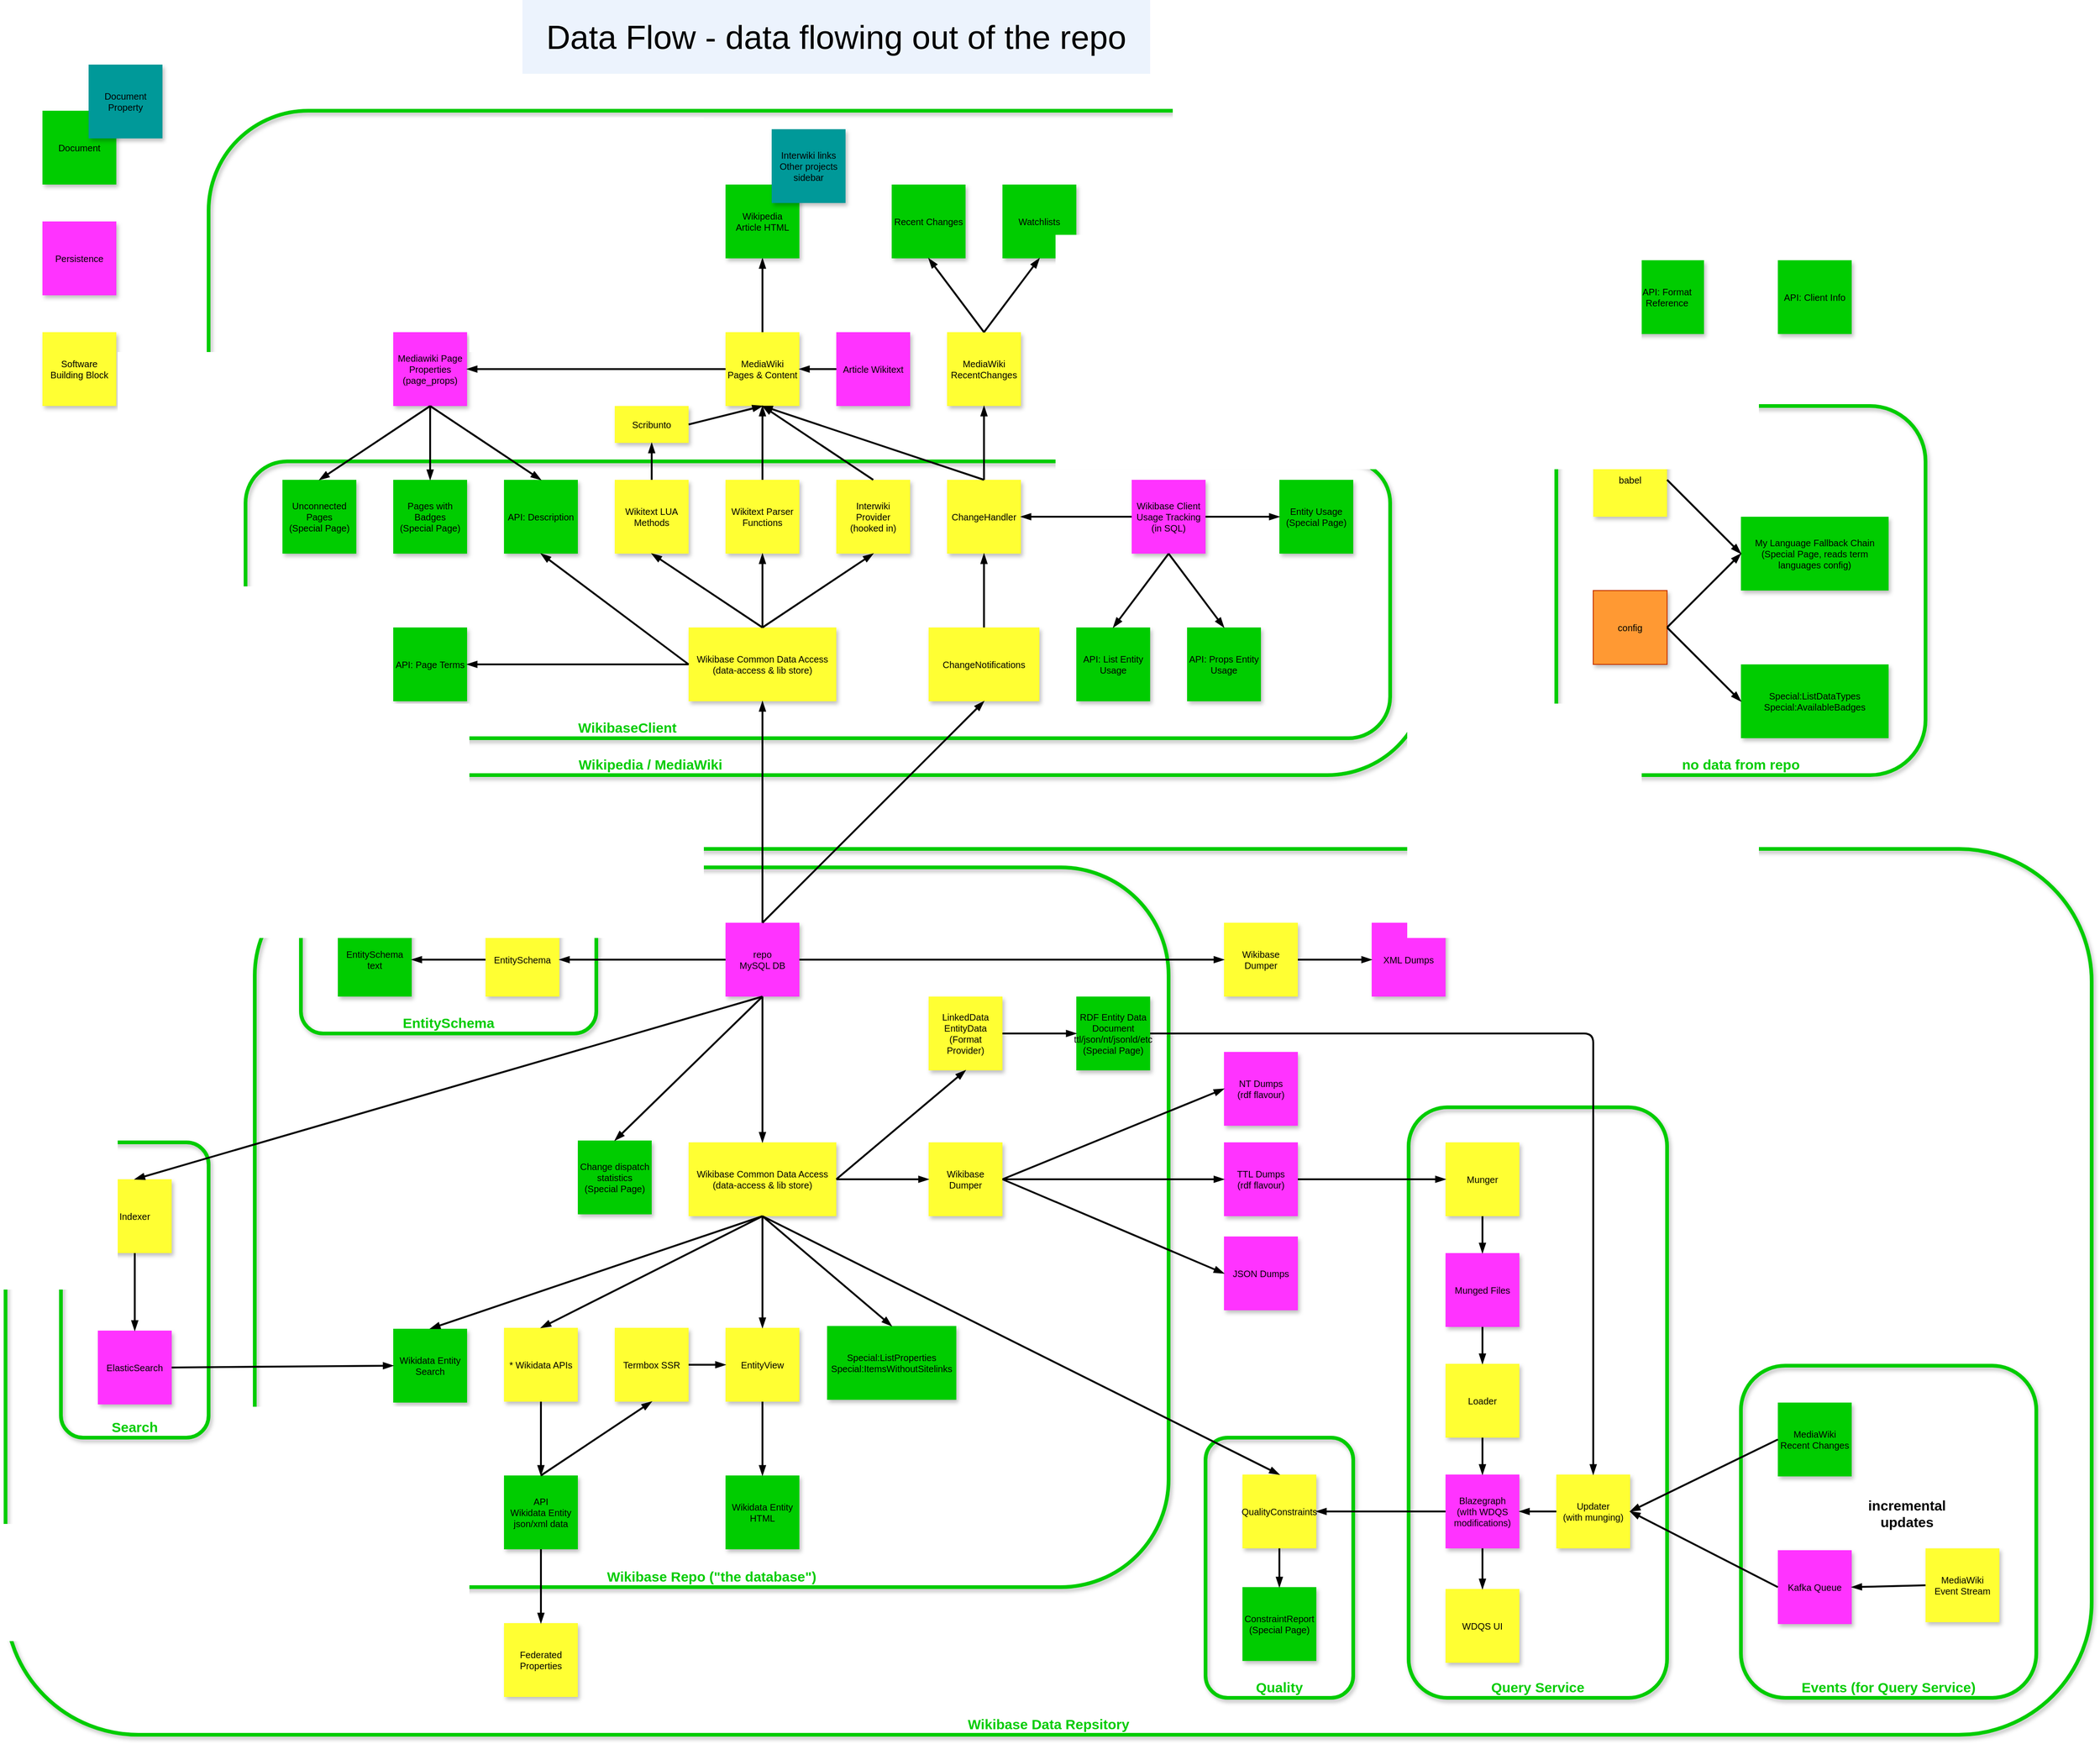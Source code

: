 <?xml version="1.0" encoding="UTF-8"?>
<mxfile version="14.1.1" type="device">
  <diagram id="ZZAaw9F9bndAv2IfB5-a" name="Page-1">
    <mxGraphModel dx="1422" dy="747" grid="1" gridSize="10" guides="1" tooltips="1" connect="1" arrows="1" fold="1" page="1" pageScale="1" pageWidth="2400" pageHeight="2000" math="0" shadow="0">
      <root>
        <mxCell id="0" />
        <mxCell id="1" parent="0" />
        <mxCell id="TE_3qL9c3l0aMvDJT0g_-196" value="&lt;div&gt;Wikibase Data Repsitory&lt;br&gt;&lt;/div&gt;" style="rounded=1;whiteSpace=wrap;html=1;shadow=1;fontSize=15;fillColor=none;strokeColor=#00CC00;strokeWidth=4;fontColor=#00CC00;fontStyle=1;labelBorderColor=none;labelBackgroundColor=none;horizontal=1;verticalAlign=bottom;" parent="1" vertex="1">
          <mxGeometry x="40" y="960" width="2260" height="960" as="geometry" />
        </mxCell>
        <mxCell id="TE_3qL9c3l0aMvDJT0g_-184" value="no data from repo" style="rounded=1;whiteSpace=wrap;html=1;shadow=1;fontSize=15;fillColor=none;strokeColor=#00CC00;strokeWidth=4;fontColor=#00CC00;fontStyle=1;labelBorderColor=none;labelBackgroundColor=none;horizontal=1;verticalAlign=bottom;" parent="1" vertex="1">
          <mxGeometry x="1720" y="480" width="400" height="400" as="geometry" />
        </mxCell>
        <mxCell id="TE_3qL9c3l0aMvDJT0g_-177" value="Query Service" style="rounded=1;whiteSpace=wrap;html=1;shadow=1;fontSize=15;fillColor=none;strokeColor=#00CC00;strokeWidth=4;fontColor=#00CC00;fontStyle=1;labelBorderColor=none;labelBackgroundColor=none;horizontal=1;verticalAlign=bottom;" parent="1" vertex="1">
          <mxGeometry x="1560" y="1240" width="280" height="640" as="geometry" />
        </mxCell>
        <mxCell id="TE_3qL9c3l0aMvDJT0g_-174" value="Events (for Query Service)" style="rounded=1;whiteSpace=wrap;html=1;shadow=1;fontSize=15;fillColor=none;strokeColor=#00CC00;strokeWidth=4;fontColor=#00CC00;fontStyle=1;labelBorderColor=none;labelBackgroundColor=none;horizontal=1;verticalAlign=bottom;" parent="1" vertex="1">
          <mxGeometry x="1920" y="1520" width="320" height="360" as="geometry" />
        </mxCell>
        <mxCell id="TE_3qL9c3l0aMvDJT0g_-146" value="&lt;div&gt;Wikibase Repo (&quot;the database&quot;)&lt;br&gt;&lt;/div&gt;" style="rounded=1;whiteSpace=wrap;html=1;shadow=1;fontSize=15;fillColor=none;strokeColor=#00CC00;strokeWidth=4;fontColor=#00CC00;fontStyle=1;labelBorderColor=none;labelBackgroundColor=none;horizontal=1;verticalAlign=bottom;" parent="1" vertex="1">
          <mxGeometry x="310" y="980" width="990" height="780" as="geometry" />
        </mxCell>
        <mxCell id="TE_3qL9c3l0aMvDJT0g_-149" value="Quality" style="rounded=1;whiteSpace=wrap;html=1;shadow=1;fontSize=15;fillColor=none;strokeColor=#00CC00;strokeWidth=4;fontColor=#00CC00;fontStyle=1;labelBorderColor=none;labelBackgroundColor=none;horizontal=1;verticalAlign=bottom;" parent="1" vertex="1">
          <mxGeometry x="1340" y="1598" width="160" height="282" as="geometry" />
        </mxCell>
        <mxCell id="TE_3qL9c3l0aMvDJT0g_-89" value="&lt;div&gt;Wikipedia / MediaWiki &amp;nbsp;&amp;nbsp;&amp;nbsp;&amp;nbsp;&amp;nbsp;&amp;nbsp;&amp;nbsp;&amp;nbsp;&amp;nbsp;&amp;nbsp;&amp;nbsp;&amp;nbsp;&amp;nbsp;&amp;nbsp;&amp;nbsp;&amp;nbsp;&amp;nbsp;&amp;nbsp;&amp;nbsp;&amp;nbsp;&amp;nbsp;&amp;nbsp;&amp;nbsp;&amp;nbsp;&amp;nbsp;&amp;nbsp;&amp;nbsp;&amp;nbsp;&amp;nbsp;&amp;nbsp;&amp;nbsp;&amp;nbsp;&amp;nbsp;&amp;nbsp;&amp;nbsp;&amp;nbsp;&amp;nbsp;&amp;nbsp;&amp;nbsp;&amp;nbsp;&amp;nbsp;&amp;nbsp;&amp;nbsp;&amp;nbsp;&amp;nbsp;&amp;nbsp;&amp;nbsp;&amp;nbsp;&amp;nbsp;&amp;nbsp;&amp;nbsp;&amp;nbsp;&amp;nbsp;&amp;nbsp;&amp;nbsp;&amp;nbsp;&amp;nbsp;&amp;nbsp;&amp;nbsp;&amp;nbsp;&amp;nbsp;&amp;nbsp;&amp;nbsp;&amp;nbsp;&amp;nbsp;&amp;nbsp;&amp;nbsp;&amp;nbsp;&amp;nbsp;&amp;nbsp;&amp;nbsp;&amp;nbsp;&amp;nbsp;&amp;nbsp;&amp;nbsp;&amp;nbsp;&amp;nbsp;&amp;nbsp;&amp;nbsp;&amp;nbsp;&amp;nbsp;&amp;nbsp;&amp;nbsp;&amp;nbsp;&amp;nbsp;&amp;nbsp; &lt;br&gt;&lt;/div&gt;" style="rounded=1;whiteSpace=wrap;html=1;shadow=1;fontSize=15;fillColor=none;strokeColor=#00CC00;strokeWidth=4;fontColor=#00CC00;fontStyle=1;labelBorderColor=none;labelBackgroundColor=none;horizontal=1;verticalAlign=bottom;" parent="1" vertex="1">
          <mxGeometry x="260" y="160" width="1320" height="720" as="geometry" />
        </mxCell>
        <mxCell id="TE_3qL9c3l0aMvDJT0g_-87" value="WikibaseClient&amp;nbsp;&amp;nbsp;&amp;nbsp;&amp;nbsp;&amp;nbsp;&amp;nbsp;&amp;nbsp;&amp;nbsp;&amp;nbsp;&amp;nbsp;&amp;nbsp;&amp;nbsp;&amp;nbsp;&amp;nbsp;&amp;nbsp;&amp;nbsp;&amp;nbsp;&amp;nbsp;&amp;nbsp;&amp;nbsp;&amp;nbsp;&amp;nbsp;&amp;nbsp;&amp;nbsp;&amp;nbsp;&amp;nbsp;&amp;nbsp;&amp;nbsp;&amp;nbsp;&amp;nbsp;&amp;nbsp;&amp;nbsp;&amp;nbsp;&amp;nbsp;&amp;nbsp;&amp;nbsp;&amp;nbsp;&amp;nbsp;&amp;nbsp;&amp;nbsp;&amp;nbsp;&amp;nbsp;&amp;nbsp;&amp;nbsp;&amp;nbsp;&amp;nbsp;&amp;nbsp;&amp;nbsp;&amp;nbsp;&amp;nbsp;&amp;nbsp;&amp;nbsp;&amp;nbsp;&amp;nbsp;&amp;nbsp;&amp;nbsp;&amp;nbsp;&amp;nbsp;&amp;nbsp;&amp;nbsp;&amp;nbsp;&amp;nbsp;&amp;nbsp;&amp;nbsp;&amp;nbsp;&amp;nbsp;&amp;nbsp;&amp;nbsp;&amp;nbsp;&amp;nbsp;&amp;nbsp;&amp;nbsp;&amp;nbsp;&amp;nbsp;&amp;nbsp;&amp;nbsp;&amp;nbsp;&amp;nbsp;&amp;nbsp;&amp;nbsp;&amp;nbsp;&amp;nbsp;&amp;nbsp;&amp;nbsp;&amp;nbsp;&amp;nbsp;&amp;nbsp;&amp;nbsp;&amp;nbsp;&amp;nbsp;&amp;nbsp;&amp;nbsp;&amp;nbsp;&amp;nbsp;&amp;nbsp;&amp;nbsp;&amp;nbsp;&amp;nbsp;&amp;nbsp; " style="rounded=1;whiteSpace=wrap;html=1;shadow=1;fontSize=15;fillColor=none;strokeColor=#00CC00;strokeWidth=4;fontColor=#00CC00;fontStyle=1;labelBorderColor=none;labelBackgroundColor=none;horizontal=1;verticalAlign=bottom;" parent="1" vertex="1">
          <mxGeometry x="300" y="540" width="1240" height="300" as="geometry" />
        </mxCell>
        <mxCell id="TE_3qL9c3l0aMvDJT0g_-94" value="EntitySchema" style="rounded=1;whiteSpace=wrap;html=1;shadow=1;fontSize=15;fillColor=none;strokeColor=#00CC00;strokeWidth=4;fontColor=#00CC00;fontStyle=1;labelBorderColor=none;labelBackgroundColor=none;horizontal=1;verticalAlign=bottom;" parent="1" vertex="1">
          <mxGeometry x="360" y="1000" width="320" height="160" as="geometry" />
        </mxCell>
        <mxCell id="TE_3qL9c3l0aMvDJT0g_-6" value="&lt;div class=&quot;text-area enable-user-text-select&quot; style=&quot;background-color: transparent; font-size: 36px;&quot;&gt;&lt;span class=&quot;pointer-events&quot; style=&quot;font-size: 36px;&quot;&gt;Data Flow - data flowing out of the repo&lt;/span&gt;&lt;/div&gt;" style="rounded=0;whiteSpace=wrap;html=1;fontSize=36;opacity=50;shadow=0;fillColor=#dae8fc;strokeColor=none;" parent="1" vertex="1">
          <mxGeometry x="600" y="40" width="680" height="80" as="geometry" />
        </mxCell>
        <mxCell id="TE_3qL9c3l0aMvDJT0g_-14" value="Persistence" style="rounded=0;whiteSpace=wrap;html=1;shadow=1;fillColor=#FF33FF;fontSize=10;fontColor=#000000;strokeColor=none;" parent="1" vertex="1">
          <mxGeometry x="80" y="280" width="80" height="80" as="geometry" />
        </mxCell>
        <mxCell id="TE_3qL9c3l0aMvDJT0g_-16" value="&lt;font style=&quot;font-size: 10px&quot;&gt;Document&lt;/font&gt;" style="rounded=0;whiteSpace=wrap;html=1;shadow=1;fontSize=10;fontColor=#000000;strokeColor=none;fillColor=#00CC00;" parent="1" vertex="1">
          <mxGeometry x="80" y="160" width="80" height="80" as="geometry" />
        </mxCell>
        <mxCell id="TE_3qL9c3l0aMvDJT0g_-17" value="&lt;div style=&quot;font-size: 10px&quot;&gt;&lt;font style=&quot;font-size: 10px&quot;&gt;Document Property&lt;/font&gt;&lt;br style=&quot;font-size: 10px&quot;&gt;&lt;/div&gt;" style="rounded=0;whiteSpace=wrap;html=1;shadow=1;fontSize=10;fontColor=#000000;strokeColor=none;fillColor=#009999;" parent="1" vertex="1">
          <mxGeometry x="130" y="110" width="80" height="80" as="geometry" />
        </mxCell>
        <mxCell id="TE_3qL9c3l0aMvDJT0g_-18" value="&lt;div style=&quot;font-size: 10px&quot;&gt;Software&lt;/div&gt;&lt;div style=&quot;font-size: 10px&quot;&gt;Building Block&lt;br style=&quot;font-size: 10px&quot;&gt;&lt;/div&gt;" style="rounded=0;whiteSpace=wrap;html=1;shadow=1;fontSize=10;fontColor=#000000;strokeColor=none;fillColor=#FFFF33;" parent="1" vertex="1">
          <mxGeometry x="80" y="400" width="80" height="80" as="geometry" />
        </mxCell>
        <mxCell id="TE_3qL9c3l0aMvDJT0g_-19" value="&lt;div&gt;Wikibase Common Data Access&lt;/div&gt;&lt;div&gt;(data-access &amp;amp; lib store)&lt;/div&gt;" style="rounded=0;whiteSpace=wrap;html=1;shadow=1;fontSize=10;fontColor=#000000;strokeColor=none;fillColor=#FFFF33;" parent="1" vertex="1">
          <mxGeometry x="780" y="720" width="160" height="80" as="geometry" />
        </mxCell>
        <mxCell id="TE_3qL9c3l0aMvDJT0g_-20" value="&lt;div&gt;Wikitext Parser Functions&lt;/div&gt;" style="rounded=0;whiteSpace=wrap;html=1;shadow=1;fontSize=10;fontColor=#000000;strokeColor=none;fillColor=#FFFF33;" parent="1" vertex="1">
          <mxGeometry x="820" y="560" width="80" height="80" as="geometry" />
        </mxCell>
        <mxCell id="TE_3qL9c3l0aMvDJT0g_-21" value="&lt;div&gt;Wikitext LUA Methods&lt;/div&gt;" style="rounded=0;whiteSpace=wrap;html=1;shadow=1;fontSize=10;fontColor=#000000;strokeColor=none;fillColor=#FFFF33;" parent="1" vertex="1">
          <mxGeometry x="700" y="560" width="80" height="80" as="geometry" />
        </mxCell>
        <mxCell id="TE_3qL9c3l0aMvDJT0g_-22" value="&lt;div&gt;Interwiki&lt;/div&gt;&lt;div&gt;Provider&lt;/div&gt;&lt;div&gt;(hooked in)&lt;/div&gt;" style="rounded=0;whiteSpace=wrap;html=1;shadow=1;fontSize=10;fontColor=#000000;strokeColor=none;fillColor=#FFFF33;" parent="1" vertex="1">
          <mxGeometry x="940" y="560" width="80" height="80" as="geometry" />
        </mxCell>
        <mxCell id="TE_3qL9c3l0aMvDJT0g_-30" value="" style="endArrow=blockThin;html=1;strokeColor=#000000;fontSize=10;fontColor=#000000;entryX=0.5;entryY=1;entryDx=0;entryDy=0;exitX=0.5;exitY=0;exitDx=0;exitDy=0;strokeWidth=2;endFill=1;" parent="1" source="TE_3qL9c3l0aMvDJT0g_-19" target="TE_3qL9c3l0aMvDJT0g_-21" edge="1">
          <mxGeometry width="50" height="50" relative="1" as="geometry">
            <mxPoint x="530" y="550" as="sourcePoint" />
            <mxPoint x="480" y="600" as="targetPoint" />
          </mxGeometry>
        </mxCell>
        <mxCell id="TE_3qL9c3l0aMvDJT0g_-31" value="" style="endArrow=blockThin;html=1;strokeColor=#000000;fontSize=10;fontColor=#000000;entryX=0.5;entryY=1;entryDx=0;entryDy=0;strokeWidth=2;exitX=0.5;exitY=0;exitDx=0;exitDy=0;endFill=1;" parent="1" source="TE_3qL9c3l0aMvDJT0g_-19" target="TE_3qL9c3l0aMvDJT0g_-20" edge="1">
          <mxGeometry width="50" height="50" relative="1" as="geometry">
            <mxPoint x="720" y="740" as="sourcePoint" />
            <mxPoint x="610" y="660" as="targetPoint" />
          </mxGeometry>
        </mxCell>
        <mxCell id="TE_3qL9c3l0aMvDJT0g_-32" value="" style="endArrow=blockThin;html=1;strokeColor=#000000;fontSize=10;fontColor=#000000;entryX=0.5;entryY=1;entryDx=0;entryDy=0;strokeWidth=2;exitX=0.5;exitY=0;exitDx=0;exitDy=0;endFill=1;" parent="1" source="TE_3qL9c3l0aMvDJT0g_-19" target="TE_3qL9c3l0aMvDJT0g_-22" edge="1">
          <mxGeometry width="50" height="50" relative="1" as="geometry">
            <mxPoint x="720" y="720" as="sourcePoint" />
            <mxPoint x="610" y="660" as="targetPoint" />
          </mxGeometry>
        </mxCell>
        <mxCell id="TE_3qL9c3l0aMvDJT0g_-41" value="&lt;div&gt;Mediawiki Page Properties&lt;/div&gt;&lt;div&gt;(page_props)&lt;/div&gt;" style="rounded=0;whiteSpace=wrap;html=1;shadow=1;fontSize=10;fontColor=#000000;strokeColor=none;fillColor=#FF33FF;direction=west;" parent="1" vertex="1">
          <mxGeometry x="460" y="400" width="80" height="80" as="geometry" />
        </mxCell>
        <mxCell id="TE_3qL9c3l0aMvDJT0g_-42" value="&lt;div&gt;Pages with Badges&lt;/div&gt;&lt;div&gt;(Special Page)&lt;/div&gt;" style="rounded=0;whiteSpace=wrap;html=1;shadow=1;fontSize=10;fontColor=#000000;strokeColor=none;direction=west;fillColor=#00CC00;" parent="1" vertex="1">
          <mxGeometry x="460" y="560" width="80" height="80" as="geometry" />
        </mxCell>
        <mxCell id="TE_3qL9c3l0aMvDJT0g_-43" value="&lt;div&gt;Unconnected Pages&lt;/div&gt;&lt;div&gt;(Special Page)&lt;/div&gt;" style="rounded=0;whiteSpace=wrap;html=1;shadow=1;fontSize=10;fontColor=#000000;strokeColor=none;direction=west;fillColor=#00CC00;" parent="1" vertex="1">
          <mxGeometry x="340" y="560" width="80" height="80" as="geometry" />
        </mxCell>
        <mxCell id="TE_3qL9c3l0aMvDJT0g_-44" value="&lt;div&gt;API: Description&lt;/div&gt;" style="rounded=0;whiteSpace=wrap;html=1;shadow=1;fontSize=10;fontColor=#000000;strokeColor=none;direction=west;fillColor=#00CC00;" parent="1" vertex="1">
          <mxGeometry x="580" y="560" width="80" height="80" as="geometry" />
        </mxCell>
        <mxCell id="TE_3qL9c3l0aMvDJT0g_-45" value="" style="endArrow=blockThin;html=1;strokeColor=#000000;fontSize=10;fontColor=#000000;entryX=0.5;entryY=1;entryDx=0;entryDy=0;exitX=0.5;exitY=0;exitDx=0;exitDy=0;strokeWidth=2;endFill=1;" parent="1" source="TE_3qL9c3l0aMvDJT0g_-41" target="TE_3qL9c3l0aMvDJT0g_-43" edge="1">
          <mxGeometry width="50" height="50" relative="1" as="geometry">
            <mxPoint x="360" y="230" as="sourcePoint" />
            <mxPoint x="310" y="280" as="targetPoint" />
          </mxGeometry>
        </mxCell>
        <mxCell id="TE_3qL9c3l0aMvDJT0g_-46" value="" style="endArrow=blockThin;html=1;strokeColor=#000000;fontSize=10;fontColor=#000000;entryX=0.5;entryY=1;entryDx=0;entryDy=0;strokeWidth=2;exitX=0.5;exitY=0;exitDx=0;exitDy=0;endFill=1;" parent="1" source="TE_3qL9c3l0aMvDJT0g_-41" target="TE_3qL9c3l0aMvDJT0g_-42" edge="1">
          <mxGeometry width="50" height="50" relative="1" as="geometry">
            <mxPoint x="550" y="420" as="sourcePoint" />
            <mxPoint x="440" y="340" as="targetPoint" />
          </mxGeometry>
        </mxCell>
        <mxCell id="TE_3qL9c3l0aMvDJT0g_-47" value="" style="endArrow=blockThin;html=1;strokeColor=#000000;fontSize=10;fontColor=#000000;entryX=0.5;entryY=1;entryDx=0;entryDy=0;strokeWidth=2;exitX=0.5;exitY=0;exitDx=0;exitDy=0;endFill=1;" parent="1" source="TE_3qL9c3l0aMvDJT0g_-41" target="TE_3qL9c3l0aMvDJT0g_-44" edge="1">
          <mxGeometry width="50" height="50" relative="1" as="geometry">
            <mxPoint x="550" y="400" as="sourcePoint" />
            <mxPoint x="440" y="340" as="targetPoint" />
          </mxGeometry>
        </mxCell>
        <mxCell id="TE_3qL9c3l0aMvDJT0g_-48" value="&lt;div&gt;API: Page Terms&lt;/div&gt;" style="rounded=0;whiteSpace=wrap;html=1;shadow=1;fontSize=10;fontColor=#000000;strokeColor=none;direction=west;fillColor=#00CC00;" parent="1" vertex="1">
          <mxGeometry x="460" y="720" width="80" height="80" as="geometry" />
        </mxCell>
        <mxCell id="TE_3qL9c3l0aMvDJT0g_-49" value="" style="endArrow=blockThin;html=1;strokeColor=#000000;fontSize=10;fontColor=#000000;entryX=0;entryY=0.5;entryDx=0;entryDy=0;strokeWidth=2;exitX=0;exitY=0.5;exitDx=0;exitDy=0;endFill=1;" parent="1" source="TE_3qL9c3l0aMvDJT0g_-19" target="TE_3qL9c3l0aMvDJT0g_-48" edge="1">
          <mxGeometry width="50" height="50" relative="1" as="geometry">
            <mxPoint x="870" y="730" as="sourcePoint" />
            <mxPoint x="870" y="690" as="targetPoint" />
          </mxGeometry>
        </mxCell>
        <mxCell id="TE_3qL9c3l0aMvDJT0g_-50" value="" style="endArrow=blockThin;html=1;strokeColor=#000000;fontSize=10;fontColor=#000000;entryX=0.5;entryY=0;entryDx=0;entryDy=0;strokeWidth=2;exitX=0;exitY=0.5;exitDx=0;exitDy=0;endFill=1;" parent="1" source="TE_3qL9c3l0aMvDJT0g_-19" target="TE_3qL9c3l0aMvDJT0g_-44" edge="1">
          <mxGeometry width="50" height="50" relative="1" as="geometry">
            <mxPoint x="780" y="720" as="sourcePoint" />
            <mxPoint x="510" y="730" as="targetPoint" />
          </mxGeometry>
        </mxCell>
        <mxCell id="TE_3qL9c3l0aMvDJT0g_-51" value="&lt;div&gt;Scribunto&lt;/div&gt;" style="rounded=0;whiteSpace=wrap;html=1;shadow=1;fontSize=10;fontColor=#000000;strokeColor=none;fillColor=#FFFF33;" parent="1" vertex="1">
          <mxGeometry x="700" y="480" width="80" height="40" as="geometry" />
        </mxCell>
        <mxCell id="TE_3qL9c3l0aMvDJT0g_-52" value="&lt;div&gt;&lt;div&gt;MediaWiki&lt;/div&gt;&lt;div&gt;Pages &amp;amp; Content&lt;/div&gt;&lt;/div&gt;" style="rounded=0;whiteSpace=wrap;html=1;shadow=1;fontSize=10;fontColor=#000000;strokeColor=none;fillColor=#FFFF33;" parent="1" vertex="1">
          <mxGeometry x="820" y="400" width="80" height="80" as="geometry" />
        </mxCell>
        <mxCell id="TE_3qL9c3l0aMvDJT0g_-53" value="&lt;div&gt;Article Wikitext&lt;/div&gt;" style="rounded=0;whiteSpace=wrap;html=1;shadow=1;fontSize=10;fontColor=#000000;strokeColor=none;fillColor=#FF33FF;direction=west;" parent="1" vertex="1">
          <mxGeometry x="940" y="400" width="80" height="80" as="geometry" />
        </mxCell>
        <mxCell id="TE_3qL9c3l0aMvDJT0g_-54" value="" style="endArrow=blockThin;html=1;strokeColor=#000000;fontSize=10;fontColor=#000000;entryX=1;entryY=0.5;entryDx=0;entryDy=0;strokeWidth=2;exitX=1;exitY=0.5;exitDx=0;exitDy=0;endFill=1;" parent="1" source="TE_3qL9c3l0aMvDJT0g_-53" target="TE_3qL9c3l0aMvDJT0g_-52" edge="1">
          <mxGeometry width="50" height="50" relative="1" as="geometry">
            <mxPoint x="890.0" y="520.0" as="sourcePoint" />
            <mxPoint x="890.0" y="440.0" as="targetPoint" />
          </mxGeometry>
        </mxCell>
        <mxCell id="TE_3qL9c3l0aMvDJT0g_-55" value="" style="endArrow=blockThin;html=1;strokeColor=#000000;fontSize=10;fontColor=#000000;entryX=0;entryY=0.5;entryDx=0;entryDy=0;strokeWidth=2;exitX=0;exitY=0.5;exitDx=0;exitDy=0;endFill=1;" parent="1" source="TE_3qL9c3l0aMvDJT0g_-52" target="TE_3qL9c3l0aMvDJT0g_-41" edge="1">
          <mxGeometry width="50" height="50" relative="1" as="geometry">
            <mxPoint x="950.0" y="450" as="sourcePoint" />
            <mxPoint x="850.0" y="450" as="targetPoint" />
          </mxGeometry>
        </mxCell>
        <mxCell id="TE_3qL9c3l0aMvDJT0g_-56" value="" style="endArrow=blockThin;html=1;strokeColor=#000000;fontSize=10;fontColor=#000000;entryX=0.5;entryY=1;entryDx=0;entryDy=0;strokeWidth=2;exitX=0.5;exitY=0;exitDx=0;exitDy=0;endFill=1;" parent="1" source="TE_3qL9c3l0aMvDJT0g_-21" target="TE_3qL9c3l0aMvDJT0g_-51" edge="1">
          <mxGeometry width="50" height="50" relative="1" as="geometry">
            <mxPoint x="770" y="450" as="sourcePoint" />
            <mxPoint x="510" y="450" as="targetPoint" />
          </mxGeometry>
        </mxCell>
        <mxCell id="TE_3qL9c3l0aMvDJT0g_-57" value="" style="endArrow=blockThin;html=1;strokeColor=#000000;fontSize=10;fontColor=#000000;entryX=0.5;entryY=1;entryDx=0;entryDy=0;strokeWidth=2;exitX=1;exitY=0.5;exitDx=0;exitDy=0;endFill=1;" parent="1" source="TE_3qL9c3l0aMvDJT0g_-51" target="TE_3qL9c3l0aMvDJT0g_-52" edge="1">
          <mxGeometry width="50" height="50" relative="1" as="geometry">
            <mxPoint x="750" y="570.0" as="sourcePoint" />
            <mxPoint x="670" y="550.0" as="targetPoint" />
          </mxGeometry>
        </mxCell>
        <mxCell id="TE_3qL9c3l0aMvDJT0g_-62" value="" style="endArrow=blockThin;html=1;strokeColor=#000000;fontSize=10;fontColor=#000000;strokeWidth=2;exitX=0.5;exitY=0;exitDx=0;exitDy=0;entryX=0.5;entryY=1;entryDx=0;entryDy=0;endFill=1;" parent="1" source="TE_3qL9c3l0aMvDJT0g_-20" target="TE_3qL9c3l0aMvDJT0g_-52" edge="1">
          <mxGeometry width="50" height="50" relative="1" as="geometry">
            <mxPoint x="750" y="570.0" as="sourcePoint" />
            <mxPoint x="810" y="510" as="targetPoint" />
          </mxGeometry>
        </mxCell>
        <mxCell id="TE_3qL9c3l0aMvDJT0g_-63" value="" style="endArrow=blockThin;html=1;strokeColor=#000000;fontSize=10;fontColor=#000000;strokeWidth=2;exitX=0.5;exitY=0;exitDx=0;exitDy=0;entryX=0.5;entryY=1;entryDx=0;entryDy=0;endFill=1;" parent="1" source="TE_3qL9c3l0aMvDJT0g_-22" target="TE_3qL9c3l0aMvDJT0g_-52" edge="1">
          <mxGeometry width="50" height="50" relative="1" as="geometry">
            <mxPoint x="870.0" y="570.0" as="sourcePoint" />
            <mxPoint x="810" y="490" as="targetPoint" />
          </mxGeometry>
        </mxCell>
        <mxCell id="TE_3qL9c3l0aMvDJT0g_-65" value="&lt;div&gt;Recent Changes&lt;/div&gt;" style="rounded=0;whiteSpace=wrap;html=1;shadow=1;fontSize=10;fontColor=#000000;strokeColor=none;direction=west;fillColor=#00CC00;" parent="1" vertex="1">
          <mxGeometry x="1000" y="240" width="80" height="80" as="geometry" />
        </mxCell>
        <mxCell id="TE_3qL9c3l0aMvDJT0g_-66" value="&lt;div&gt;Watchlists&lt;/div&gt;" style="rounded=0;whiteSpace=wrap;html=1;shadow=1;fontSize=10;fontColor=#000000;strokeColor=none;direction=west;fillColor=#00CC00;" parent="1" vertex="1">
          <mxGeometry x="1120" y="240" width="80" height="80" as="geometry" />
        </mxCell>
        <mxCell id="TE_3qL9c3l0aMvDJT0g_-68" value="" style="endArrow=blockThin;html=1;strokeColor=#000000;fontSize=10;fontColor=#000000;entryX=0.5;entryY=0;entryDx=0;entryDy=0;strokeWidth=2;exitX=0.5;exitY=0;exitDx=0;exitDy=0;endFill=1;" parent="1" source="TE_3qL9c3l0aMvDJT0g_-52" target="TE_3qL9c3l0aMvDJT0g_-64" edge="1">
          <mxGeometry width="50" height="50" relative="1" as="geometry">
            <mxPoint x="859" y="400" as="sourcePoint" />
            <mxPoint x="859.41" y="360.0" as="targetPoint" />
          </mxGeometry>
        </mxCell>
        <mxCell id="TE_3qL9c3l0aMvDJT0g_-69" value="" style="group" parent="1" vertex="1" connectable="0">
          <mxGeometry x="820" y="180" width="130" height="140" as="geometry" />
        </mxCell>
        <mxCell id="TE_3qL9c3l0aMvDJT0g_-64" value="&lt;div&gt;Wikipedia&lt;/div&gt;&lt;div&gt;Article HTML&lt;/div&gt;" style="rounded=0;whiteSpace=wrap;html=1;shadow=1;fontSize=10;fontColor=#000000;strokeColor=none;direction=west;fillColor=#00CC00;" parent="TE_3qL9c3l0aMvDJT0g_-69" vertex="1">
          <mxGeometry y="60" width="80" height="80" as="geometry" />
        </mxCell>
        <mxCell id="TE_3qL9c3l0aMvDJT0g_-67" value="&lt;div&gt;Interwiki links&lt;/div&gt;&lt;div&gt;Other projects sidebar&lt;/div&gt;" style="rounded=0;whiteSpace=wrap;html=1;shadow=1;fontSize=10;fontColor=#000000;strokeColor=none;fillColor=#009999;" parent="TE_3qL9c3l0aMvDJT0g_-69" vertex="1">
          <mxGeometry x="50" width="80" height="80" as="geometry" />
        </mxCell>
        <mxCell id="TE_3qL9c3l0aMvDJT0g_-70" value="&lt;div&gt;MediaWiki&lt;/div&gt;&lt;div&gt;RecentChanges&lt;/div&gt;" style="rounded=0;whiteSpace=wrap;html=1;shadow=1;fontSize=10;fontColor=#000000;strokeColor=none;fillColor=#FFFF33;" parent="1" vertex="1">
          <mxGeometry x="1060" y="400" width="80" height="80" as="geometry" />
        </mxCell>
        <mxCell id="TE_3qL9c3l0aMvDJT0g_-71" value="&lt;div&gt;ChangeHandler&lt;/div&gt;" style="rounded=0;whiteSpace=wrap;html=1;shadow=1;fontSize=10;fontColor=#000000;strokeColor=none;fillColor=#FFFF33;" parent="1" vertex="1">
          <mxGeometry x="1060" y="560" width="80" height="80" as="geometry" />
        </mxCell>
        <mxCell id="TE_3qL9c3l0aMvDJT0g_-72" value="" style="endArrow=blockThin;html=1;strokeColor=#000000;fontSize=10;fontColor=#000000;entryX=0.5;entryY=1;entryDx=0;entryDy=0;strokeWidth=2;exitX=0.5;exitY=0;exitDx=0;exitDy=0;endFill=1;" parent="1" source="TE_3qL9c3l0aMvDJT0g_-71" target="TE_3qL9c3l0aMvDJT0g_-70" edge="1">
          <mxGeometry width="50" height="50" relative="1" as="geometry">
            <mxPoint x="1140" y="519.71" as="sourcePoint" />
            <mxPoint x="1100" y="519.71" as="targetPoint" />
          </mxGeometry>
        </mxCell>
        <mxCell id="TE_3qL9c3l0aMvDJT0g_-73" value="" style="endArrow=blockThin;html=1;strokeColor=#000000;fontSize=10;fontColor=#000000;entryX=0.5;entryY=1;entryDx=0;entryDy=0;strokeWidth=2;exitX=0.5;exitY=0;exitDx=0;exitDy=0;endFill=1;" parent="1" source="TE_3qL9c3l0aMvDJT0g_-71" target="TE_3qL9c3l0aMvDJT0g_-52" edge="1">
          <mxGeometry width="50" height="50" relative="1" as="geometry">
            <mxPoint x="1150" y="570" as="sourcePoint" />
            <mxPoint x="1150" y="490" as="targetPoint" />
          </mxGeometry>
        </mxCell>
        <mxCell id="TE_3qL9c3l0aMvDJT0g_-74" value="" style="endArrow=blockThin;html=1;strokeColor=#000000;fontSize=10;fontColor=#000000;entryX=0.5;entryY=0;entryDx=0;entryDy=0;strokeWidth=2;exitX=0.5;exitY=0;exitDx=0;exitDy=0;endFill=1;" parent="1" source="TE_3qL9c3l0aMvDJT0g_-70" target="TE_3qL9c3l0aMvDJT0g_-66" edge="1">
          <mxGeometry width="50" height="50" relative="1" as="geometry">
            <mxPoint x="1060" y="440" as="sourcePoint" />
            <mxPoint x="1180" y="360" as="targetPoint" />
          </mxGeometry>
        </mxCell>
        <mxCell id="TE_3qL9c3l0aMvDJT0g_-75" value="" style="endArrow=blockThin;html=1;strokeColor=#000000;fontSize=10;fontColor=#000000;entryX=0.5;entryY=0;entryDx=0;entryDy=0;strokeWidth=2;exitX=0.5;exitY=0;exitDx=0;exitDy=0;endFill=1;" parent="1" source="TE_3qL9c3l0aMvDJT0g_-70" target="TE_3qL9c3l0aMvDJT0g_-65" edge="1">
          <mxGeometry width="50" height="50" relative="1" as="geometry">
            <mxPoint x="1060" y="440" as="sourcePoint" />
            <mxPoint x="1060" y="360" as="targetPoint" />
          </mxGeometry>
        </mxCell>
        <mxCell id="TE_3qL9c3l0aMvDJT0g_-76" value="&lt;div&gt;Wikibase Client Usage Tracking (in SQL)&lt;/div&gt;" style="rounded=0;whiteSpace=wrap;html=1;shadow=1;fontSize=10;fontColor=#000000;strokeColor=none;fillColor=#FF33FF;direction=west;" parent="1" vertex="1">
          <mxGeometry x="1260" y="560" width="80" height="80" as="geometry" />
        </mxCell>
        <mxCell id="TE_3qL9c3l0aMvDJT0g_-77" value="&lt;div&gt;API: List Entity Usage&lt;/div&gt;" style="rounded=0;whiteSpace=wrap;html=1;shadow=1;fontSize=10;fontColor=#000000;strokeColor=none;direction=west;fillColor=#00CC00;" parent="1" vertex="1">
          <mxGeometry x="1200" y="720" width="80" height="80" as="geometry" />
        </mxCell>
        <mxCell id="TE_3qL9c3l0aMvDJT0g_-78" value="&lt;div&gt;API: Props Entity Usage&lt;/div&gt;" style="rounded=0;whiteSpace=wrap;html=1;shadow=1;fontSize=10;fontColor=#000000;strokeColor=none;direction=west;fillColor=#00CC00;" parent="1" vertex="1">
          <mxGeometry x="1320" y="720" width="80" height="80" as="geometry" />
        </mxCell>
        <mxCell id="TE_3qL9c3l0aMvDJT0g_-79" value="&lt;div&gt;Entity Usage&lt;/div&gt;&lt;div&gt;(Special Page)&lt;/div&gt;" style="rounded=0;whiteSpace=wrap;html=1;shadow=1;fontSize=10;fontColor=#000000;strokeColor=none;direction=west;fillColor=#00CC00;" parent="1" vertex="1">
          <mxGeometry x="1420" y="560" width="80" height="80" as="geometry" />
        </mxCell>
        <mxCell id="TE_3qL9c3l0aMvDJT0g_-80" value="" style="endArrow=blockThin;html=1;strokeColor=#000000;fontSize=10;fontColor=#000000;entryX=0.5;entryY=1;entryDx=0;entryDy=0;strokeWidth=2;exitX=0.5;exitY=0;exitDx=0;exitDy=0;endFill=1;" parent="1" source="TE_3qL9c3l0aMvDJT0g_-76" target="TE_3qL9c3l0aMvDJT0g_-78" edge="1">
          <mxGeometry width="50" height="50" relative="1" as="geometry">
            <mxPoint x="1350" y="780" as="sourcePoint" />
            <mxPoint x="1350" y="700" as="targetPoint" />
          </mxGeometry>
        </mxCell>
        <mxCell id="TE_3qL9c3l0aMvDJT0g_-81" value="" style="endArrow=blockThin;html=1;strokeColor=#000000;fontSize=10;fontColor=#000000;entryX=0.5;entryY=1;entryDx=0;entryDy=0;strokeWidth=2;exitX=0.5;exitY=0;exitDx=0;exitDy=0;endFill=1;" parent="1" source="TE_3qL9c3l0aMvDJT0g_-76" target="TE_3qL9c3l0aMvDJT0g_-77" edge="1">
          <mxGeometry width="50" height="50" relative="1" as="geometry">
            <mxPoint x="1190" y="650" as="sourcePoint" />
            <mxPoint x="1250" y="690" as="targetPoint" />
          </mxGeometry>
        </mxCell>
        <mxCell id="TE_3qL9c3l0aMvDJT0g_-82" value="" style="endArrow=blockThin;html=1;strokeColor=#000000;fontSize=10;fontColor=#000000;entryX=1;entryY=0.5;entryDx=0;entryDy=0;strokeWidth=2;exitX=0;exitY=0.5;exitDx=0;exitDy=0;endFill=1;" parent="1" source="TE_3qL9c3l0aMvDJT0g_-76" target="TE_3qL9c3l0aMvDJT0g_-79" edge="1">
          <mxGeometry width="50" height="50" relative="1" as="geometry">
            <mxPoint x="1190" y="650" as="sourcePoint" />
            <mxPoint x="1130" y="690" as="targetPoint" />
          </mxGeometry>
        </mxCell>
        <mxCell id="TE_3qL9c3l0aMvDJT0g_-83" value="" style="endArrow=blockThin;html=1;strokeColor=#000000;fontSize=10;fontColor=#000000;entryX=1;entryY=0.5;entryDx=0;entryDy=0;strokeWidth=2;exitX=1;exitY=0.5;exitDx=0;exitDy=0;endFill=1;" parent="1" source="TE_3qL9c3l0aMvDJT0g_-76" target="TE_3qL9c3l0aMvDJT0g_-71" edge="1">
          <mxGeometry width="50" height="50" relative="1" as="geometry">
            <mxPoint x="1310" y="610" as="sourcePoint" />
            <mxPoint x="1390" y="610" as="targetPoint" />
          </mxGeometry>
        </mxCell>
        <mxCell id="TE_3qL9c3l0aMvDJT0g_-84" value="&lt;div&gt;ChangeNotifications&lt;/div&gt;" style="rounded=0;whiteSpace=wrap;html=1;shadow=1;fontSize=10;fontColor=#000000;strokeColor=none;fillColor=#FFFF33;" parent="1" vertex="1">
          <mxGeometry x="1040" y="720" width="120" height="80" as="geometry" />
        </mxCell>
        <mxCell id="TE_3qL9c3l0aMvDJT0g_-85" value="" style="endArrow=blockThin;html=1;strokeColor=#000000;fontSize=10;fontColor=#000000;entryX=0.5;entryY=1;entryDx=0;entryDy=0;strokeWidth=2;exitX=0.5;exitY=0;exitDx=0;exitDy=0;endFill=1;" parent="1" source="TE_3qL9c3l0aMvDJT0g_-84" target="TE_3qL9c3l0aMvDJT0g_-71" edge="1">
          <mxGeometry width="50" height="50" relative="1" as="geometry">
            <mxPoint x="1110" y="570" as="sourcePoint" />
            <mxPoint x="1110" y="490" as="targetPoint" />
          </mxGeometry>
        </mxCell>
        <mxCell id="TE_3qL9c3l0aMvDJT0g_-90" value="&lt;div&gt;repo&lt;/div&gt;&lt;div&gt;MySQL DB&lt;/div&gt;" style="rounded=0;whiteSpace=wrap;html=1;shadow=1;fontSize=10;fontColor=#000000;strokeColor=none;fillColor=#FF33FF;direction=west;" parent="1" vertex="1">
          <mxGeometry x="820" y="1040" width="80" height="80" as="geometry" />
        </mxCell>
        <mxCell id="TE_3qL9c3l0aMvDJT0g_-91" value="&lt;div&gt;EntitySchema&lt;/div&gt;" style="rounded=0;whiteSpace=wrap;html=1;shadow=1;fontSize=10;fontColor=#000000;strokeColor=none;fillColor=#FFFF33;" parent="1" vertex="1">
          <mxGeometry x="560" y="1040" width="80" height="80" as="geometry" />
        </mxCell>
        <mxCell id="TE_3qL9c3l0aMvDJT0g_-92" value="&lt;div&gt;EntitySchema text&lt;br&gt;&lt;/div&gt;" style="rounded=0;whiteSpace=wrap;html=1;shadow=1;fontSize=10;fontColor=#000000;strokeColor=none;fillColor=#00CC00;" parent="1" vertex="1">
          <mxGeometry x="400" y="1040" width="80" height="80" as="geometry" />
        </mxCell>
        <mxCell id="TE_3qL9c3l0aMvDJT0g_-93" value="" style="endArrow=blockThin;html=1;strokeColor=#000000;fontSize=10;fontColor=#000000;entryX=1;entryY=0.5;entryDx=0;entryDy=0;strokeWidth=2;exitX=0;exitY=0.5;exitDx=0;exitDy=0;endFill=1;" parent="1" source="TE_3qL9c3l0aMvDJT0g_-91" target="TE_3qL9c3l0aMvDJT0g_-92" edge="1">
          <mxGeometry width="50" height="50" relative="1" as="geometry">
            <mxPoint x="640.0" y="980.0" as="sourcePoint" />
            <mxPoint x="400" y="980.0" as="targetPoint" />
          </mxGeometry>
        </mxCell>
        <mxCell id="TE_3qL9c3l0aMvDJT0g_-96" value="" style="endArrow=blockThin;html=1;strokeColor=#000000;fontSize=10;fontColor=#000000;entryX=1;entryY=0.5;entryDx=0;entryDy=0;strokeWidth=2;exitX=1;exitY=0.5;exitDx=0;exitDy=0;endFill=1;" parent="1" source="TE_3qL9c3l0aMvDJT0g_-90" target="TE_3qL9c3l0aMvDJT0g_-91" edge="1">
          <mxGeometry width="50" height="50" relative="1" as="geometry">
            <mxPoint x="610" y="1090" as="sourcePoint" />
            <mxPoint x="530" y="1090" as="targetPoint" />
          </mxGeometry>
        </mxCell>
        <mxCell id="TE_3qL9c3l0aMvDJT0g_-97" value="&lt;div&gt;Wikibase Common Data Access&lt;/div&gt;&lt;div&gt;(data-access &amp;amp; lib store)&lt;/div&gt;" style="rounded=0;whiteSpace=wrap;html=1;shadow=1;fontSize=10;fontColor=#000000;strokeColor=none;fillColor=#FFFF33;" parent="1" vertex="1">
          <mxGeometry x="780" y="1278" width="160" height="80" as="geometry" />
        </mxCell>
        <mxCell id="TE_3qL9c3l0aMvDJT0g_-98" value="&lt;div&gt;Change dispatch statistics &lt;/div&gt;&lt;div&gt;(Special Page)&lt;/div&gt;" style="rounded=0;whiteSpace=wrap;html=1;shadow=1;fontSize=10;fontColor=#000000;strokeColor=none;direction=west;fillColor=#00CC00;" parent="1" vertex="1">
          <mxGeometry x="660" y="1276" width="80" height="80" as="geometry" />
        </mxCell>
        <mxCell id="TE_3qL9c3l0aMvDJT0g_-99" value="" style="endArrow=blockThin;html=1;strokeColor=#000000;fontSize=10;fontColor=#000000;entryX=0.5;entryY=1;entryDx=0;entryDy=0;strokeWidth=2;exitX=0.5;exitY=0;exitDx=0;exitDy=0;endFill=1;" parent="1" source="TE_3qL9c3l0aMvDJT0g_-90" target="TE_3qL9c3l0aMvDJT0g_-98" edge="1">
          <mxGeometry width="50" height="50" relative="1" as="geometry">
            <mxPoint x="890.0" y="1130" as="sourcePoint" />
            <mxPoint x="690.0" y="1130" as="targetPoint" />
          </mxGeometry>
        </mxCell>
        <mxCell id="TE_3qL9c3l0aMvDJT0g_-100" value="Search" style="rounded=1;whiteSpace=wrap;html=1;shadow=1;fontSize=15;fillColor=none;strokeColor=#00CC00;strokeWidth=4;fontColor=#00CC00;fontStyle=1;labelBorderColor=none;labelBackgroundColor=none;horizontal=1;verticalAlign=bottom;" parent="1" vertex="1">
          <mxGeometry x="100" y="1278" width="160" height="320" as="geometry" />
        </mxCell>
        <mxCell id="TE_3qL9c3l0aMvDJT0g_-101" value="&lt;div&gt;Indexer&lt;/div&gt;" style="rounded=0;whiteSpace=wrap;html=1;shadow=1;fontSize=10;fontColor=#000000;strokeColor=none;fillColor=#FFFF33;direction=north;" parent="1" vertex="1">
          <mxGeometry x="140" y="1318" width="80" height="80" as="geometry" />
        </mxCell>
        <mxCell id="TE_3qL9c3l0aMvDJT0g_-102" value="&lt;div&gt;ElasticSearch&lt;/div&gt;" style="rounded=0;whiteSpace=wrap;html=1;shadow=1;fontSize=10;fontColor=#000000;strokeColor=none;fillColor=#FF33FF;direction=north;" parent="1" vertex="1">
          <mxGeometry x="140" y="1482" width="80" height="80" as="geometry" />
        </mxCell>
        <mxCell id="TE_3qL9c3l0aMvDJT0g_-103" value="" style="endArrow=blockThin;html=1;strokeColor=#000000;fontSize=10;fontColor=#000000;entryX=1;entryY=0.5;entryDx=0;entryDy=0;strokeWidth=2;exitX=0;exitY=0.5;exitDx=0;exitDy=0;endFill=1;" parent="1" source="TE_3qL9c3l0aMvDJT0g_-101" target="TE_3qL9c3l0aMvDJT0g_-102" edge="1">
          <mxGeometry width="50" height="50" relative="1" as="geometry">
            <mxPoint x="460.0" y="1268.0" as="sourcePoint" />
            <mxPoint x="220" y="1268.0" as="targetPoint" />
          </mxGeometry>
        </mxCell>
        <mxCell id="TE_3qL9c3l0aMvDJT0g_-104" value="" style="endArrow=blockThin;html=1;strokeColor=#000000;fontSize=10;fontColor=#000000;entryX=1;entryY=0.5;entryDx=0;entryDy=0;strokeWidth=2;exitX=0.5;exitY=0;exitDx=0;exitDy=0;endFill=1;" parent="1" source="TE_3qL9c3l0aMvDJT0g_-90" target="TE_3qL9c3l0aMvDJT0g_-101" edge="1">
          <mxGeometry width="50" height="50" relative="1" as="geometry">
            <mxPoint x="890.0" y="1130" as="sourcePoint" />
            <mxPoint x="730.0" y="1290" as="targetPoint" />
          </mxGeometry>
        </mxCell>
        <mxCell id="TE_3qL9c3l0aMvDJT0g_-105" value="&lt;div&gt;Wikidata Entity Search&lt;/div&gt;" style="rounded=0;whiteSpace=wrap;html=1;shadow=1;fontSize=10;fontColor=#000000;strokeColor=none;direction=west;fillColor=#00CC00;" parent="1" vertex="1">
          <mxGeometry x="460" y="1480" width="80" height="80" as="geometry" />
        </mxCell>
        <mxCell id="TE_3qL9c3l0aMvDJT0g_-106" value="" style="endArrow=blockThin;html=1;strokeColor=#000000;fontSize=10;fontColor=#000000;entryX=1;entryY=0.5;entryDx=0;entryDy=0;strokeWidth=2;exitX=0.5;exitY=1;exitDx=0;exitDy=0;endFill=1;" parent="1" source="TE_3qL9c3l0aMvDJT0g_-102" target="TE_3qL9c3l0aMvDJT0g_-105" edge="1">
          <mxGeometry width="50" height="50" relative="1" as="geometry">
            <mxPoint x="250" y="1370" as="sourcePoint" />
            <mxPoint x="250" y="1450" as="targetPoint" />
          </mxGeometry>
        </mxCell>
        <mxCell id="TE_3qL9c3l0aMvDJT0g_-107" value="" style="endArrow=blockThin;html=1;strokeColor=#000000;fontSize=10;fontColor=#000000;entryX=0.5;entryY=1;entryDx=0;entryDy=0;strokeWidth=2;exitX=0.5;exitY=1;exitDx=0;exitDy=0;endFill=1;" parent="1" source="TE_3qL9c3l0aMvDJT0g_-97" target="TE_3qL9c3l0aMvDJT0g_-105" edge="1">
          <mxGeometry width="50" height="50" relative="1" as="geometry">
            <mxPoint x="290" y="1530" as="sourcePoint" />
            <mxPoint x="570" y="1530" as="targetPoint" />
          </mxGeometry>
        </mxCell>
        <mxCell id="TE_3qL9c3l0aMvDJT0g_-108" style="edgeStyle=orthogonalEdgeStyle;rounded=0;jumpStyle=none;orthogonalLoop=1;jettySize=auto;html=1;exitX=0;exitY=0.5;exitDx=0;exitDy=0;endArrow=blockThin;endFill=1;strokeColor=#000000;strokeWidth=1;fontSize=15;fontColor=#00CC00;" parent="1" edge="1">
          <mxGeometry relative="1" as="geometry">
            <mxPoint x="180" y="1598" as="sourcePoint" />
            <mxPoint x="180" y="1598" as="targetPoint" />
          </mxGeometry>
        </mxCell>
        <mxCell id="TE_3qL9c3l0aMvDJT0g_-109" value="&lt;div&gt;* Wikidata APIs&lt;/div&gt;" style="rounded=0;whiteSpace=wrap;html=1;shadow=1;fontSize=10;fontColor=#000000;strokeColor=none;fillColor=#FFFF33;" parent="1" vertex="1">
          <mxGeometry x="580" y="1479" width="80" height="80" as="geometry" />
        </mxCell>
        <mxCell id="TE_3qL9c3l0aMvDJT0g_-110" value="&lt;div&gt;Termbox SSR&lt;/div&gt;" style="rounded=0;whiteSpace=wrap;html=1;shadow=1;fontSize=10;fontColor=#000000;strokeColor=none;fillColor=#FFFF33;" parent="1" vertex="1">
          <mxGeometry x="700" y="1479" width="80" height="80" as="geometry" />
        </mxCell>
        <mxCell id="TE_3qL9c3l0aMvDJT0g_-111" value="&lt;div&gt;EntityView&lt;/div&gt;" style="rounded=0;whiteSpace=wrap;html=1;shadow=1;fontSize=10;fontColor=#000000;strokeColor=none;fillColor=#FFFF33;" parent="1" vertex="1">
          <mxGeometry x="820" y="1479" width="80" height="80" as="geometry" />
        </mxCell>
        <mxCell id="TE_3qL9c3l0aMvDJT0g_-112" value="&lt;div&gt;Special:ListProperties&lt;/div&gt;&lt;div&gt;Special:ItemsWithoutSitelinks&lt;/div&gt;" style="rounded=0;whiteSpace=wrap;html=1;shadow=1;fontSize=10;fontColor=#000000;strokeColor=none;fillColor=#00CC00;" parent="1" vertex="1">
          <mxGeometry x="930" y="1477" width="140" height="80" as="geometry" />
        </mxCell>
        <mxCell id="TE_3qL9c3l0aMvDJT0g_-113" value="" style="endArrow=blockThin;html=1;strokeColor=#000000;fontSize=10;fontColor=#000000;entryX=0.5;entryY=0;entryDx=0;entryDy=0;strokeWidth=2;exitX=0.5;exitY=1;exitDx=0;exitDy=0;endFill=1;" parent="1" source="TE_3qL9c3l0aMvDJT0g_-97" target="TE_3qL9c3l0aMvDJT0g_-109" edge="1">
          <mxGeometry width="50" height="50" relative="1" as="geometry">
            <mxPoint x="930.0" y="1410" as="sourcePoint" />
            <mxPoint x="370" y="1490" as="targetPoint" />
          </mxGeometry>
        </mxCell>
        <mxCell id="TE_3qL9c3l0aMvDJT0g_-114" value="" style="endArrow=blockThin;html=1;strokeColor=#000000;fontSize=10;fontColor=#000000;entryX=0.5;entryY=0;entryDx=0;entryDy=0;strokeWidth=2;exitX=0.5;exitY=1;exitDx=0;exitDy=0;endFill=1;" parent="1" source="TE_3qL9c3l0aMvDJT0g_-97" target="TE_3qL9c3l0aMvDJT0g_-111" edge="1">
          <mxGeometry width="50" height="50" relative="1" as="geometry">
            <mxPoint x="1050.0" y="1390" as="sourcePoint" />
            <mxPoint x="650" y="1470" as="targetPoint" />
          </mxGeometry>
        </mxCell>
        <mxCell id="TE_3qL9c3l0aMvDJT0g_-115" value="&lt;div&gt;API&lt;/div&gt;&lt;div&gt;Wikidata Entity json/xml data&lt;/div&gt;" style="rounded=0;whiteSpace=wrap;html=1;shadow=1;fontSize=10;fontColor=#000000;strokeColor=none;direction=west;fillColor=#00CC00;" parent="1" vertex="1">
          <mxGeometry x="580" y="1639" width="80" height="80" as="geometry" />
        </mxCell>
        <mxCell id="TE_3qL9c3l0aMvDJT0g_-116" value="&lt;div&gt;Wikidata Entity HTML&lt;/div&gt;" style="rounded=0;whiteSpace=wrap;html=1;shadow=1;fontSize=10;fontColor=#000000;strokeColor=none;direction=west;fillColor=#00CC00;" parent="1" vertex="1">
          <mxGeometry x="820" y="1639" width="80" height="80" as="geometry" />
        </mxCell>
        <mxCell id="TE_3qL9c3l0aMvDJT0g_-117" value="" style="endArrow=blockThin;html=1;strokeColor=#000000;fontSize=10;fontColor=#000000;entryX=0.5;entryY=1;entryDx=0;entryDy=0;strokeWidth=2;exitX=0.5;exitY=1;exitDx=0;exitDy=0;endFill=1;" parent="1" source="TE_3qL9c3l0aMvDJT0g_-109" target="TE_3qL9c3l0aMvDJT0g_-115" edge="1">
          <mxGeometry width="50" height="50" relative="1" as="geometry">
            <mxPoint x="630" y="1489" as="sourcePoint" />
            <mxPoint x="1030.0" y="1409" as="targetPoint" />
          </mxGeometry>
        </mxCell>
        <mxCell id="TE_3qL9c3l0aMvDJT0g_-118" value="" style="endArrow=blockThin;html=1;strokeColor=#000000;fontSize=10;fontColor=#000000;entryX=0.5;entryY=1;entryDx=0;entryDy=0;strokeWidth=2;exitX=0.5;exitY=1;exitDx=0;exitDy=0;endFill=1;" parent="1" source="TE_3qL9c3l0aMvDJT0g_-115" target="TE_3qL9c3l0aMvDJT0g_-110" edge="1">
          <mxGeometry width="50" height="50" relative="1" as="geometry">
            <mxPoint x="630" y="1569" as="sourcePoint" />
            <mxPoint x="630" y="1649" as="targetPoint" />
          </mxGeometry>
        </mxCell>
        <mxCell id="TE_3qL9c3l0aMvDJT0g_-119" value="" style="endArrow=blockThin;html=1;strokeColor=#000000;fontSize=10;fontColor=#000000;entryX=0.5;entryY=1;entryDx=0;entryDy=0;strokeWidth=2;exitX=0.5;exitY=1;exitDx=0;exitDy=0;endFill=1;" parent="1" source="TE_3qL9c3l0aMvDJT0g_-111" target="TE_3qL9c3l0aMvDJT0g_-116" edge="1">
          <mxGeometry width="50" height="50" relative="1" as="geometry">
            <mxPoint x="630" y="1569" as="sourcePoint" />
            <mxPoint x="630" y="1649" as="targetPoint" />
          </mxGeometry>
        </mxCell>
        <mxCell id="TE_3qL9c3l0aMvDJT0g_-120" value="" style="endArrow=blockThin;html=1;strokeColor=#000000;fontSize=10;fontColor=#000000;entryX=0;entryY=0.5;entryDx=0;entryDy=0;strokeWidth=2;exitX=1;exitY=0.5;exitDx=0;exitDy=0;endFill=1;" parent="1" source="TE_3qL9c3l0aMvDJT0g_-110" target="TE_3qL9c3l0aMvDJT0g_-111" edge="1">
          <mxGeometry width="50" height="50" relative="1" as="geometry">
            <mxPoint x="870.0" y="1569" as="sourcePoint" />
            <mxPoint x="870.0" y="1649" as="targetPoint" />
          </mxGeometry>
        </mxCell>
        <mxCell id="TE_3qL9c3l0aMvDJT0g_-121" value="&lt;div&gt;Federated Properties&lt;/div&gt;" style="rounded=0;whiteSpace=wrap;html=1;shadow=1;fontSize=10;fontColor=#000000;strokeColor=none;fillColor=#FFFF33;" parent="1" vertex="1">
          <mxGeometry x="580" y="1799" width="80" height="80" as="geometry" />
        </mxCell>
        <mxCell id="TE_3qL9c3l0aMvDJT0g_-122" value="" style="endArrow=blockThin;html=1;strokeColor=#000000;fontSize=10;fontColor=#000000;strokeWidth=2;exitX=0.5;exitY=0;exitDx=0;exitDy=0;endFill=1;entryX=0.5;entryY=0;entryDx=0;entryDy=0;" parent="1" source="TE_3qL9c3l0aMvDJT0g_-115" target="TE_3qL9c3l0aMvDJT0g_-121" edge="1">
          <mxGeometry width="50" height="50" relative="1" as="geometry">
            <mxPoint x="670" y="1689" as="sourcePoint" />
            <mxPoint x="620" y="1799" as="targetPoint" />
          </mxGeometry>
        </mxCell>
        <mxCell id="TE_3qL9c3l0aMvDJT0g_-123" value="" style="endArrow=blockThin;html=1;strokeColor=#000000;fontSize=10;fontColor=#000000;entryX=0.5;entryY=0;entryDx=0;entryDy=0;strokeWidth=2;exitX=0.5;exitY=1;exitDx=0;exitDy=0;endFill=1;" parent="1" source="TE_3qL9c3l0aMvDJT0g_-97" target="TE_3qL9c3l0aMvDJT0g_-112" edge="1">
          <mxGeometry width="50" height="50" relative="1" as="geometry">
            <mxPoint x="930.0" y="1410" as="sourcePoint" />
            <mxPoint x="770.0" y="1490" as="targetPoint" />
          </mxGeometry>
        </mxCell>
        <mxCell id="TE_3qL9c3l0aMvDJT0g_-124" value="&lt;div&gt;Wikibase&lt;/div&gt;&lt;div&gt;Dumper&lt;/div&gt;" style="rounded=0;whiteSpace=wrap;html=1;shadow=1;fontSize=10;fontColor=#000000;strokeColor=none;fillColor=#FFFF33;" parent="1" vertex="1">
          <mxGeometry x="1040" y="1278" width="80" height="80" as="geometry" />
        </mxCell>
        <mxCell id="TE_3qL9c3l0aMvDJT0g_-125" value="" style="endArrow=blockThin;html=1;strokeColor=#000000;fontSize=10;fontColor=#000000;entryX=0;entryY=0.5;entryDx=0;entryDy=0;strokeWidth=2;exitX=1;exitY=0.5;exitDx=0;exitDy=0;endFill=1;" parent="1" source="TE_3qL9c3l0aMvDJT0g_-97" target="TE_3qL9c3l0aMvDJT0g_-124" edge="1">
          <mxGeometry width="50" height="50" relative="1" as="geometry">
            <mxPoint x="930.0" y="1368" as="sourcePoint" />
            <mxPoint x="930.0" y="1448" as="targetPoint" />
          </mxGeometry>
        </mxCell>
        <mxCell id="TE_3qL9c3l0aMvDJT0g_-126" value="&lt;div&gt;NT Dumps&lt;/div&gt;&lt;div&gt;(rdf flavour)&lt;/div&gt;" style="rounded=0;whiteSpace=wrap;html=1;shadow=1;fontSize=10;fontColor=#000000;strokeColor=none;fillColor=#FF33FF;direction=west;" parent="1" vertex="1">
          <mxGeometry x="1360" y="1180" width="80" height="80" as="geometry" />
        </mxCell>
        <mxCell id="TE_3qL9c3l0aMvDJT0g_-127" value="&lt;div&gt;JSON Dumps&lt;/div&gt;" style="rounded=0;whiteSpace=wrap;html=1;shadow=1;fontSize=10;fontColor=#000000;strokeColor=none;fillColor=#FF33FF;direction=west;" parent="1" vertex="1">
          <mxGeometry x="1360" y="1380" width="80" height="80" as="geometry" />
        </mxCell>
        <mxCell id="TE_3qL9c3l0aMvDJT0g_-128" value="&lt;div&gt;TTL Dumps&lt;/div&gt;&lt;div&gt;(rdf flavour)&lt;/div&gt;" style="rounded=0;whiteSpace=wrap;html=1;shadow=1;fontSize=10;fontColor=#000000;strokeColor=none;fillColor=#FF33FF;direction=west;" parent="1" vertex="1">
          <mxGeometry x="1360" y="1278" width="80" height="80" as="geometry" />
        </mxCell>
        <mxCell id="TE_3qL9c3l0aMvDJT0g_-129" value="" style="endArrow=blockThin;html=1;strokeColor=#000000;fontSize=10;fontColor=#000000;entryX=1;entryY=0.5;entryDx=0;entryDy=0;strokeWidth=2;exitX=1;exitY=0.5;exitDx=0;exitDy=0;endFill=1;" parent="1" source="TE_3qL9c3l0aMvDJT0g_-124" target="TE_3qL9c3l0aMvDJT0g_-127" edge="1">
          <mxGeometry width="50" height="50" relative="1" as="geometry">
            <mxPoint x="1010.0" y="1370" as="sourcePoint" />
            <mxPoint x="1170.0" y="1370" as="targetPoint" />
          </mxGeometry>
        </mxCell>
        <mxCell id="TE_3qL9c3l0aMvDJT0g_-130" value="" style="endArrow=blockThin;html=1;strokeColor=#000000;fontSize=10;fontColor=#000000;entryX=1;entryY=0.5;entryDx=0;entryDy=0;strokeWidth=2;exitX=1;exitY=0.5;exitDx=0;exitDy=0;endFill=1;" parent="1" source="TE_3qL9c3l0aMvDJT0g_-124" target="TE_3qL9c3l0aMvDJT0g_-126" edge="1">
          <mxGeometry width="50" height="50" relative="1" as="geometry">
            <mxPoint x="1250.0" y="1370" as="sourcePoint" />
            <mxPoint x="1370.0" y="1250" as="targetPoint" />
          </mxGeometry>
        </mxCell>
        <mxCell id="TE_3qL9c3l0aMvDJT0g_-131" value="" style="endArrow=blockThin;html=1;strokeColor=#000000;fontSize=10;fontColor=#000000;entryX=1;entryY=0.5;entryDx=0;entryDy=0;strokeWidth=2;exitX=1;exitY=0.5;exitDx=0;exitDy=0;endFill=1;" parent="1" source="TE_3qL9c3l0aMvDJT0g_-124" target="TE_3qL9c3l0aMvDJT0g_-128" edge="1">
          <mxGeometry width="50" height="50" relative="1" as="geometry">
            <mxPoint x="1250.0" y="1370" as="sourcePoint" />
            <mxPoint x="1370.0" y="1370" as="targetPoint" />
          </mxGeometry>
        </mxCell>
        <mxCell id="TE_3qL9c3l0aMvDJT0g_-132" value="&lt;div&gt;LinkedData EntityData (Format Provider)&lt;/div&gt;" style="rounded=0;whiteSpace=wrap;html=1;shadow=1;fontSize=10;fontColor=#000000;strokeColor=none;fillColor=#FFFF33;" parent="1" vertex="1">
          <mxGeometry x="1040" y="1120" width="80" height="80" as="geometry" />
        </mxCell>
        <mxCell id="TE_3qL9c3l0aMvDJT0g_-134" value="&lt;div&gt;RDF Entity Data Document&lt;/div&gt;&lt;div&gt;ttl/json/nt/jsonld/etc&lt;/div&gt;&lt;div&gt;(Special Page)&lt;/div&gt;" style="rounded=0;whiteSpace=wrap;html=1;shadow=1;fontSize=10;fontColor=#000000;strokeColor=none;fillColor=#00CC00;" parent="1" vertex="1">
          <mxGeometry x="1200" y="1120" width="80" height="80" as="geometry" />
        </mxCell>
        <mxCell id="TE_3qL9c3l0aMvDJT0g_-135" value="" style="endArrow=blockThin;html=1;strokeColor=#000000;fontSize=10;fontColor=#000000;strokeWidth=2;exitX=1;exitY=0.5;exitDx=0;exitDy=0;endFill=1;" parent="1" source="TE_3qL9c3l0aMvDJT0g_-132" target="TE_3qL9c3l0aMvDJT0g_-134" edge="1">
          <mxGeometry width="50" height="50" relative="1" as="geometry">
            <mxPoint x="1010.0" y="1330" as="sourcePoint" />
            <mxPoint x="1090.0" y="1330" as="targetPoint" />
          </mxGeometry>
        </mxCell>
        <mxCell id="TE_3qL9c3l0aMvDJT0g_-136" value="" style="endArrow=blockThin;html=1;strokeColor=#000000;fontSize=10;fontColor=#000000;strokeWidth=2;exitX=1;exitY=0.5;exitDx=0;exitDy=0;endFill=1;entryX=0.5;entryY=1;entryDx=0;entryDy=0;" parent="1" source="TE_3qL9c3l0aMvDJT0g_-97" target="TE_3qL9c3l0aMvDJT0g_-132" edge="1">
          <mxGeometry width="50" height="50" relative="1" as="geometry">
            <mxPoint x="1170.0" y="1210" as="sourcePoint" />
            <mxPoint x="1210.0" y="1210" as="targetPoint" />
          </mxGeometry>
        </mxCell>
        <mxCell id="TE_3qL9c3l0aMvDJT0g_-137" value="&lt;div&gt;QualityConstraints&lt;/div&gt;" style="rounded=0;whiteSpace=wrap;html=1;shadow=1;fontSize=10;fontColor=#000000;strokeColor=none;fillColor=#FFFF33;" parent="1" vertex="1">
          <mxGeometry x="1380" y="1638" width="80" height="80" as="geometry" />
        </mxCell>
        <mxCell id="TE_3qL9c3l0aMvDJT0g_-138" value="&lt;div&gt;ConstraintReport&lt;/div&gt;&lt;div&gt;(Special Page)&lt;/div&gt;" style="rounded=0;whiteSpace=wrap;html=1;shadow=1;fontSize=10;fontColor=#000000;strokeColor=none;direction=west;fillColor=#00CC00;" parent="1" vertex="1">
          <mxGeometry x="1380" y="1760" width="80" height="80" as="geometry" />
        </mxCell>
        <mxCell id="TE_3qL9c3l0aMvDJT0g_-140" value="" style="endArrow=blockThin;html=1;strokeColor=#000000;fontSize=10;fontColor=#000000;entryX=0.5;entryY=1;entryDx=0;entryDy=0;strokeWidth=2;exitX=0.5;exitY=1;exitDx=0;exitDy=0;endFill=1;" parent="1" source="TE_3qL9c3l0aMvDJT0g_-137" target="TE_3qL9c3l0aMvDJT0g_-138" edge="1">
          <mxGeometry width="50" height="50" relative="1" as="geometry">
            <mxPoint x="1270.0" y="1788" as="sourcePoint" />
            <mxPoint x="1270.0" y="1868" as="targetPoint" />
          </mxGeometry>
        </mxCell>
        <mxCell id="TE_3qL9c3l0aMvDJT0g_-141" value="" style="endArrow=blockThin;html=1;strokeColor=#000000;fontSize=10;fontColor=#000000;strokeWidth=2;endFill=1;exitX=0.5;exitY=1;exitDx=0;exitDy=0;entryX=0.5;entryY=0;entryDx=0;entryDy=0;" parent="1" source="TE_3qL9c3l0aMvDJT0g_-97" target="TE_3qL9c3l0aMvDJT0g_-137" edge="1">
          <mxGeometry width="50" height="50" relative="1" as="geometry">
            <mxPoint x="1000" y="1420" as="sourcePoint" />
            <mxPoint x="930.0" y="1490" as="targetPoint" />
          </mxGeometry>
        </mxCell>
        <mxCell id="TE_3qL9c3l0aMvDJT0g_-142" value="&lt;div&gt;XML Dumps&lt;/div&gt;" style="rounded=0;whiteSpace=wrap;html=1;shadow=1;fontSize=10;fontColor=#000000;strokeColor=none;fillColor=#FF33FF;direction=west;" parent="1" vertex="1">
          <mxGeometry x="1520" y="1040" width="80" height="80" as="geometry" />
        </mxCell>
        <mxCell id="TE_3qL9c3l0aMvDJT0g_-143" value="&lt;div&gt;Wikibase&lt;/div&gt;&lt;div&gt;Dumper&lt;/div&gt;" style="rounded=0;whiteSpace=wrap;html=1;shadow=1;fontSize=10;fontColor=#000000;strokeColor=none;fillColor=#FFFF33;" parent="1" vertex="1">
          <mxGeometry x="1360" y="1040" width="80" height="80" as="geometry" />
        </mxCell>
        <mxCell id="TE_3qL9c3l0aMvDJT0g_-144" value="" style="endArrow=blockThin;html=1;strokeColor=#000000;fontSize=10;fontColor=#000000;entryX=0;entryY=0.5;entryDx=0;entryDy=0;strokeWidth=2;exitX=0;exitY=0.5;exitDx=0;exitDy=0;endFill=1;" parent="1" source="TE_3qL9c3l0aMvDJT0g_-90" target="TE_3qL9c3l0aMvDJT0g_-143" edge="1">
          <mxGeometry width="50" height="50" relative="1" as="geometry">
            <mxPoint x="1170" y="1290" as="sourcePoint" />
            <mxPoint x="1490" y="1170" as="targetPoint" />
          </mxGeometry>
        </mxCell>
        <mxCell id="TE_3qL9c3l0aMvDJT0g_-145" value="" style="endArrow=blockThin;html=1;strokeColor=#000000;fontSize=10;fontColor=#000000;entryX=1;entryY=0.5;entryDx=0;entryDy=0;strokeWidth=2;exitX=1;exitY=0.5;exitDx=0;exitDy=0;endFill=1;" parent="1" source="TE_3qL9c3l0aMvDJT0g_-143" target="TE_3qL9c3l0aMvDJT0g_-142" edge="1">
          <mxGeometry width="50" height="50" relative="1" as="geometry">
            <mxPoint x="1010" y="1090" as="sourcePoint" />
            <mxPoint x="1410" y="1090" as="targetPoint" />
          </mxGeometry>
        </mxCell>
        <mxCell id="TE_3qL9c3l0aMvDJT0g_-147" value="" style="endArrow=blockThin;html=1;strokeColor=#000000;fontSize=10;fontColor=#000000;entryX=0.5;entryY=1;entryDx=0;entryDy=0;strokeWidth=2;exitX=0.5;exitY=1;exitDx=0;exitDy=0;endFill=1;" parent="1" source="TE_3qL9c3l0aMvDJT0g_-90" target="TE_3qL9c3l0aMvDJT0g_-19" edge="1">
          <mxGeometry width="50" height="50" relative="1" as="geometry">
            <mxPoint x="930" y="1090" as="sourcePoint" />
            <mxPoint x="1290" y="1090" as="targetPoint" />
          </mxGeometry>
        </mxCell>
        <mxCell id="TE_3qL9c3l0aMvDJT0g_-148" value="" style="endArrow=blockThin;html=1;strokeColor=#000000;fontSize=10;fontColor=#000000;entryX=0.5;entryY=1;entryDx=0;entryDy=0;strokeWidth=2;exitX=0.5;exitY=1;exitDx=0;exitDy=0;endFill=1;" parent="1" source="TE_3qL9c3l0aMvDJT0g_-90" target="TE_3qL9c3l0aMvDJT0g_-84" edge="1">
          <mxGeometry width="50" height="50" relative="1" as="geometry">
            <mxPoint x="890" y="1050" as="sourcePoint" />
            <mxPoint x="890" y="810" as="targetPoint" />
          </mxGeometry>
        </mxCell>
        <mxCell id="TE_3qL9c3l0aMvDJT0g_-150" value="&lt;div&gt;Kafka Queue&lt;/div&gt;" style="rounded=0;whiteSpace=wrap;html=1;shadow=1;fontSize=10;fontColor=#000000;strokeColor=none;fillColor=#FF33FF;direction=west;" parent="1" vertex="1">
          <mxGeometry x="1960" y="1720" width="80" height="80" as="geometry" />
        </mxCell>
        <mxCell id="TE_3qL9c3l0aMvDJT0g_-151" value="&lt;div&gt;MediaWiki&lt;/div&gt;&lt;div&gt;Event Stream&lt;/div&gt;" style="rounded=0;whiteSpace=wrap;html=1;shadow=1;fontSize=10;fontColor=#000000;strokeColor=none;direction=east;fillColor=#FFFF33;" parent="1" vertex="1">
          <mxGeometry x="2120" y="1718" width="80" height="80" as="geometry" />
        </mxCell>
        <mxCell id="TE_3qL9c3l0aMvDJT0g_-152" value="&lt;div&gt;MediaWiki&lt;/div&gt;&lt;div&gt;Recent Changes&lt;/div&gt;" style="rounded=0;whiteSpace=wrap;html=1;shadow=1;fontSize=10;fontColor=#000000;strokeColor=none;direction=north;fillColor=#00CC00;" parent="1" vertex="1">
          <mxGeometry x="1960" y="1560" width="80" height="80" as="geometry" />
        </mxCell>
        <mxCell id="TE_3qL9c3l0aMvDJT0g_-153" value="" style="endArrow=blockThin;html=1;strokeColor=#000000;fontSize=10;fontColor=#000000;strokeWidth=2;exitX=0;exitY=0.5;exitDx=0;exitDy=0;endFill=1;entryX=0;entryY=0.5;entryDx=0;entryDy=0;" parent="1" source="TE_3qL9c3l0aMvDJT0g_-151" target="TE_3qL9c3l0aMvDJT0g_-150" edge="1">
          <mxGeometry width="50" height="50" relative="1" as="geometry">
            <mxPoint x="1750" y="1590" as="sourcePoint" />
            <mxPoint x="1790" y="1590" as="targetPoint" />
          </mxGeometry>
        </mxCell>
        <mxCell id="TE_3qL9c3l0aMvDJT0g_-155" value="&lt;div&gt;Updater&lt;/div&gt;&lt;div&gt;(with munging)&lt;/div&gt;" style="rounded=0;whiteSpace=wrap;html=1;shadow=1;fontSize=10;fontColor=#000000;strokeColor=none;direction=west;fillColor=#FFFF33;" parent="1" vertex="1">
          <mxGeometry x="1720" y="1638" width="80" height="80" as="geometry" />
        </mxCell>
        <mxCell id="TE_3qL9c3l0aMvDJT0g_-156" value="&lt;div&gt;Munged Files&lt;br&gt;&lt;/div&gt;" style="rounded=0;whiteSpace=wrap;html=1;shadow=1;fontSize=10;fontColor=#000000;strokeColor=none;fillColor=#FF33FF;direction=north;" parent="1" vertex="1">
          <mxGeometry x="1600" y="1398" width="80" height="80" as="geometry" />
        </mxCell>
        <mxCell id="TE_3qL9c3l0aMvDJT0g_-157" value="&lt;div&gt;Loader&lt;/div&gt;" style="rounded=0;whiteSpace=wrap;html=1;shadow=1;fontSize=10;fontColor=#000000;strokeColor=none;direction=west;fillColor=#FFFF33;" parent="1" vertex="1">
          <mxGeometry x="1600" y="1518" width="80" height="80" as="geometry" />
        </mxCell>
        <mxCell id="TE_3qL9c3l0aMvDJT0g_-158" value="&lt;div&gt;Munger&lt;/div&gt;" style="rounded=0;whiteSpace=wrap;html=1;shadow=1;fontSize=10;fontColor=#000000;strokeColor=none;direction=west;fillColor=#FFFF33;" parent="1" vertex="1">
          <mxGeometry x="1600" y="1278" width="80" height="80" as="geometry" />
        </mxCell>
        <mxCell id="TE_3qL9c3l0aMvDJT0g_-159" value="&lt;div&gt;Blazegraph&lt;/div&gt;&lt;div&gt;(wIth WDQS modifications)&lt;/div&gt;" style="rounded=0;whiteSpace=wrap;html=1;shadow=1;fontSize=10;fontColor=#000000;strokeColor=none;fillColor=#FF33FF;direction=east;" parent="1" vertex="1">
          <mxGeometry x="1600" y="1638" width="80" height="80" as="geometry" />
        </mxCell>
        <mxCell id="TE_3qL9c3l0aMvDJT0g_-160" value="&lt;div&gt;WDQS UI&lt;/div&gt;" style="rounded=0;whiteSpace=wrap;html=1;shadow=1;fontSize=10;fontColor=#000000;strokeColor=none;direction=west;fillColor=#FFFF33;" parent="1" vertex="1">
          <mxGeometry x="1600" y="1762" width="80" height="80" as="geometry" />
        </mxCell>
        <mxCell id="TE_3qL9c3l0aMvDJT0g_-161" value="" style="endArrow=blockThin;html=1;strokeColor=#000000;fontSize=10;fontColor=#000000;strokeWidth=2;exitX=0.5;exitY=0;exitDx=0;exitDy=0;endFill=1;entryX=0;entryY=0.5;entryDx=0;entryDy=0;" parent="1" source="TE_3qL9c3l0aMvDJT0g_-152" target="TE_3qL9c3l0aMvDJT0g_-155" edge="1">
          <mxGeometry width="50" height="50" relative="1" as="geometry">
            <mxPoint x="1650" y="1050" as="sourcePoint" />
            <mxPoint x="2040" y="1120" as="targetPoint" />
            <Array as="points" />
          </mxGeometry>
        </mxCell>
        <mxCell id="TE_3qL9c3l0aMvDJT0g_-162" value="" style="endArrow=blockThin;html=1;strokeColor=#000000;fontSize=10;fontColor=#000000;entryX=0;entryY=0.5;entryDx=0;entryDy=0;strokeWidth=2;exitX=1;exitY=0.5;exitDx=0;exitDy=0;endFill=1;" parent="1" source="TE_3qL9c3l0aMvDJT0g_-150" target="TE_3qL9c3l0aMvDJT0g_-155" edge="1">
          <mxGeometry width="50" height="50" relative="1" as="geometry">
            <mxPoint x="1650" y="1130" as="sourcePoint" />
            <mxPoint x="1890" y="1210" as="targetPoint" />
            <Array as="points" />
          </mxGeometry>
        </mxCell>
        <mxCell id="TE_3qL9c3l0aMvDJT0g_-164" value="" style="endArrow=blockThin;html=1;strokeColor=#000000;fontSize=10;fontColor=#000000;strokeWidth=2;exitX=1;exitY=0.5;exitDx=0;exitDy=0;endFill=1;entryX=0.5;entryY=1;entryDx=0;entryDy=0;" parent="1" source="TE_3qL9c3l0aMvDJT0g_-134" target="TE_3qL9c3l0aMvDJT0g_-155" edge="1">
          <mxGeometry width="50" height="50" relative="1" as="geometry">
            <mxPoint x="1010" y="1370" as="sourcePoint" />
            <mxPoint x="1920" y="1340" as="targetPoint" />
            <Array as="points">
              <mxPoint x="1760" y="1160" />
            </Array>
          </mxGeometry>
        </mxCell>
        <mxCell id="TE_3qL9c3l0aMvDJT0g_-165" value="" style="endArrow=blockThin;html=1;strokeColor=#000000;fontSize=10;fontColor=#000000;strokeWidth=2;endFill=1;entryX=1;entryY=0.5;entryDx=0;entryDy=0;exitX=1;exitY=0.5;exitDx=0;exitDy=0;" parent="1" source="TE_3qL9c3l0aMvDJT0g_-155" target="TE_3qL9c3l0aMvDJT0g_-159" edge="1">
          <mxGeometry width="50" height="50" relative="1" as="geometry">
            <mxPoint x="2100" y="1650" as="sourcePoint" />
            <mxPoint x="2010" y="1248" as="targetPoint" />
            <Array as="points" />
          </mxGeometry>
        </mxCell>
        <mxCell id="TE_3qL9c3l0aMvDJT0g_-166" value="" style="endArrow=blockThin;html=1;strokeColor=#000000;fontSize=10;fontColor=#000000;strokeWidth=2;exitX=0.5;exitY=0;exitDx=0;exitDy=0;endFill=1;entryX=0.5;entryY=0;entryDx=0;entryDy=0;" parent="1" source="TE_3qL9c3l0aMvDJT0g_-157" target="TE_3qL9c3l0aMvDJT0g_-159" edge="1">
          <mxGeometry width="50" height="50" relative="1" as="geometry">
            <mxPoint x="2010" y="1088" as="sourcePoint" />
            <mxPoint x="1890" y="1238" as="targetPoint" />
          </mxGeometry>
        </mxCell>
        <mxCell id="TE_3qL9c3l0aMvDJT0g_-167" value="" style="endArrow=blockThin;html=1;strokeColor=#000000;fontSize=10;fontColor=#000000;strokeWidth=2;exitX=0;exitY=0.5;exitDx=0;exitDy=0;endFill=1;" parent="1" target="TE_3qL9c3l0aMvDJT0g_-157" edge="1">
          <mxGeometry width="50" height="50" relative="1" as="geometry">
            <mxPoint x="1640" y="1518" as="sourcePoint" />
            <mxPoint x="1970" y="1528" as="targetPoint" />
          </mxGeometry>
        </mxCell>
        <mxCell id="TE_3qL9c3l0aMvDJT0g_-168" value="" style="endArrow=blockThin;html=1;strokeColor=#000000;fontSize=10;fontColor=#000000;strokeWidth=2;endFill=1;entryX=1;entryY=0.5;entryDx=0;entryDy=0;exitX=0.5;exitY=0;exitDx=0;exitDy=0;" parent="1" source="TE_3qL9c3l0aMvDJT0g_-158" target="TE_3qL9c3l0aMvDJT0g_-156" edge="1">
          <mxGeometry width="50" height="50" relative="1" as="geometry">
            <mxPoint x="1690" y="1416" as="sourcePoint" />
            <mxPoint x="1930" y="1426" as="targetPoint" />
          </mxGeometry>
        </mxCell>
        <mxCell id="TE_3qL9c3l0aMvDJT0g_-169" value="" style="endArrow=blockThin;html=1;strokeColor=#000000;fontSize=10;fontColor=#000000;strokeWidth=2;exitX=0;exitY=0.5;exitDx=0;exitDy=0;endFill=1;entryX=1;entryY=0.5;entryDx=0;entryDy=0;" parent="1" source="TE_3qL9c3l0aMvDJT0g_-159" target="TE_3qL9c3l0aMvDJT0g_-137" edge="1">
          <mxGeometry width="50" height="50" relative="1" as="geometry">
            <mxPoint x="2130" y="1250" as="sourcePoint" />
            <mxPoint x="2010" y="1210" as="targetPoint" />
          </mxGeometry>
        </mxCell>
        <mxCell id="TE_3qL9c3l0aMvDJT0g_-170" value="" style="endArrow=blockThin;html=1;strokeColor=#000000;fontSize=10;fontColor=#000000;strokeWidth=2;exitX=0;exitY=0.5;exitDx=0;exitDy=0;endFill=1;entryX=1;entryY=0.5;entryDx=0;entryDy=0;" parent="1" source="TE_3qL9c3l0aMvDJT0g_-128" target="TE_3qL9c3l0aMvDJT0g_-158" edge="1">
          <mxGeometry width="50" height="50" relative="1" as="geometry">
            <mxPoint x="1690" y="1306" as="sourcePoint" />
            <mxPoint x="1770" y="1306" as="targetPoint" />
          </mxGeometry>
        </mxCell>
        <mxCell id="TE_3qL9c3l0aMvDJT0g_-171" value="" style="endArrow=blockThin;html=1;strokeColor=#000000;fontSize=10;fontColor=#000000;strokeWidth=2;endFill=1;entryX=0.5;entryY=1;entryDx=0;entryDy=0;" parent="1" source="TE_3qL9c3l0aMvDJT0g_-159" target="TE_3qL9c3l0aMvDJT0g_-160" edge="1">
          <mxGeometry width="50" height="50" relative="1" as="geometry">
            <mxPoint x="1490" y="1690" as="sourcePoint" />
            <mxPoint x="1570" y="1690" as="targetPoint" />
          </mxGeometry>
        </mxCell>
        <mxCell id="TE_3qL9c3l0aMvDJT0g_-172" value="" style="endArrow=blockThin;html=1;strokeColor=#000000;fontSize=10;fontColor=#000000;strokeWidth=2;exitX=0.5;exitY=0;exitDx=0;exitDy=0;endFill=1;entryX=0.5;entryY=0;entryDx=0;entryDy=0;" parent="1" source="TE_3qL9c3l0aMvDJT0g_-90" target="TE_3qL9c3l0aMvDJT0g_-97" edge="1">
          <mxGeometry width="50" height="50" relative="1" as="geometry">
            <mxPoint x="1090" y="1170" as="sourcePoint" />
            <mxPoint x="1010" y="1370" as="targetPoint" />
          </mxGeometry>
        </mxCell>
        <mxCell id="TE_3qL9c3l0aMvDJT0g_-176" value="&lt;div&gt;incremental updates&lt;/div&gt;" style="rounded=0;whiteSpace=wrap;html=1;shadow=1;labelBackgroundColor=none;strokeWidth=4;fontSize=15;strokeColor=none;fillColor=none;fontStyle=1" parent="1" vertex="1">
          <mxGeometry x="2040" y="1650" width="120" height="60" as="geometry" />
        </mxCell>
        <mxCell id="TE_3qL9c3l0aMvDJT0g_-182" value="" style="endArrow=blockThin;html=1;strokeColor=#000000;fontSize=10;fontColor=#000000;strokeWidth=2;endFill=1;entryX=0.5;entryY=1;entryDx=0;entryDy=0;exitX=0;exitY=0.5;exitDx=0;exitDy=0;" parent="1" source="TE_3qL9c3l0aMvDJT0g_-156" target="TE_3qL9c3l0aMvDJT0g_-157" edge="1">
          <mxGeometry width="50" height="50" relative="1" as="geometry">
            <mxPoint x="1530" y="1448" as="sourcePoint" />
            <mxPoint x="1610" y="1448" as="targetPoint" />
          </mxGeometry>
        </mxCell>
        <mxCell id="TE_3qL9c3l0aMvDJT0g_-185" value="babel" style="rounded=0;whiteSpace=wrap;html=1;shadow=1;fontSize=10;fontColor=#000000;strokeColor=none;direction=east;fillColor=#FFFF33;" parent="1" vertex="1">
          <mxGeometry x="1760" y="520" width="80" height="80" as="geometry" />
        </mxCell>
        <mxCell id="TE_3qL9c3l0aMvDJT0g_-186" value="config" style="rounded=0;whiteSpace=wrap;html=1;shadow=1;fontSize=10;strokeColor=#C73500;direction=east;fillColor=#FF9933;" parent="1" vertex="1">
          <mxGeometry x="1760" y="680" width="80" height="80" as="geometry" />
        </mxCell>
        <mxCell id="TE_3qL9c3l0aMvDJT0g_-187" value="&lt;div&gt;My Language Fallback Chain&lt;/div&gt;&lt;div&gt;(Special Page, reads term languages config)&lt;/div&gt;" style="rounded=0;whiteSpace=wrap;html=1;shadow=1;fontSize=10;fontColor=#000000;strokeColor=none;direction=east;fillColor=#00CC00;" parent="1" vertex="1">
          <mxGeometry x="1920" y="600" width="160" height="80" as="geometry" />
        </mxCell>
        <mxCell id="TE_3qL9c3l0aMvDJT0g_-188" value="&lt;div&gt;Special:ListDataTypes&lt;/div&gt;&lt;div&gt;Special:AvailableBadges&lt;/div&gt;" style="rounded=0;whiteSpace=wrap;html=1;shadow=1;fontSize=10;fontColor=#000000;strokeColor=none;direction=east;fillColor=#00CC00;" parent="1" vertex="1">
          <mxGeometry x="1920" y="760" width="160" height="80" as="geometry" />
        </mxCell>
        <mxCell id="TE_3qL9c3l0aMvDJT0g_-189" value="" style="endArrow=blockThin;html=1;strokeColor=#000000;fontSize=10;fontColor=#000000;entryX=0;entryY=0.5;entryDx=0;entryDy=0;strokeWidth=2;endFill=1;exitX=1;exitY=0.5;exitDx=0;exitDy=0;" parent="1" source="TE_3qL9c3l0aMvDJT0g_-185" target="TE_3qL9c3l0aMvDJT0g_-187" edge="1">
          <mxGeometry width="50" height="50" relative="1" as="geometry">
            <mxPoint x="1840" y="560" as="sourcePoint" />
            <mxPoint x="1900" y="640" as="targetPoint" />
          </mxGeometry>
        </mxCell>
        <mxCell id="TE_3qL9c3l0aMvDJT0g_-191" value="" style="endArrow=blockThin;html=1;strokeColor=#000000;fontSize=10;fontColor=#000000;strokeWidth=2;endFill=1;entryX=0;entryY=0.5;entryDx=0;entryDy=0;exitX=1;exitY=0.5;exitDx=0;exitDy=0;" parent="1" source="TE_3qL9c3l0aMvDJT0g_-186" target="TE_3qL9c3l0aMvDJT0g_-187" edge="1">
          <mxGeometry width="50" height="50" relative="1" as="geometry">
            <mxPoint x="1930" y="650" as="sourcePoint" />
            <mxPoint x="1850" y="570" as="targetPoint" />
          </mxGeometry>
        </mxCell>
        <mxCell id="TE_3qL9c3l0aMvDJT0g_-192" value="" style="endArrow=blockThin;html=1;strokeColor=#000000;fontSize=10;fontColor=#000000;strokeWidth=2;endFill=1;entryX=0;entryY=0.5;entryDx=0;entryDy=0;exitX=1;exitY=0.5;exitDx=0;exitDy=0;" parent="1" source="TE_3qL9c3l0aMvDJT0g_-186" target="TE_3qL9c3l0aMvDJT0g_-188" edge="1">
          <mxGeometry width="50" height="50" relative="1" as="geometry">
            <mxPoint x="1850" y="730" as="sourcePoint" />
            <mxPoint x="1930" y="650" as="targetPoint" />
          </mxGeometry>
        </mxCell>
        <mxCell id="TE_3qL9c3l0aMvDJT0g_-193" value="&lt;div&gt;API: Format Reference&lt;/div&gt;" style="rounded=0;whiteSpace=wrap;html=1;shadow=1;fontSize=10;fontColor=#000000;strokeColor=none;direction=west;fillColor=#00CC00;" parent="1" vertex="1">
          <mxGeometry x="1800" y="322" width="80" height="80" as="geometry" />
        </mxCell>
        <mxCell id="TE_3qL9c3l0aMvDJT0g_-195" value="&lt;div&gt;&lt;div&gt;API: Client Info&lt;/div&gt;&lt;/div&gt;" style="rounded=0;whiteSpace=wrap;html=1;shadow=1;fontSize=10;fontColor=#000000;strokeColor=none;direction=west;fillColor=#00CC00;" parent="1" vertex="1">
          <mxGeometry x="1960" y="322" width="80" height="80" as="geometry" />
        </mxCell>
      </root>
    </mxGraphModel>
  </diagram>
</mxfile>

